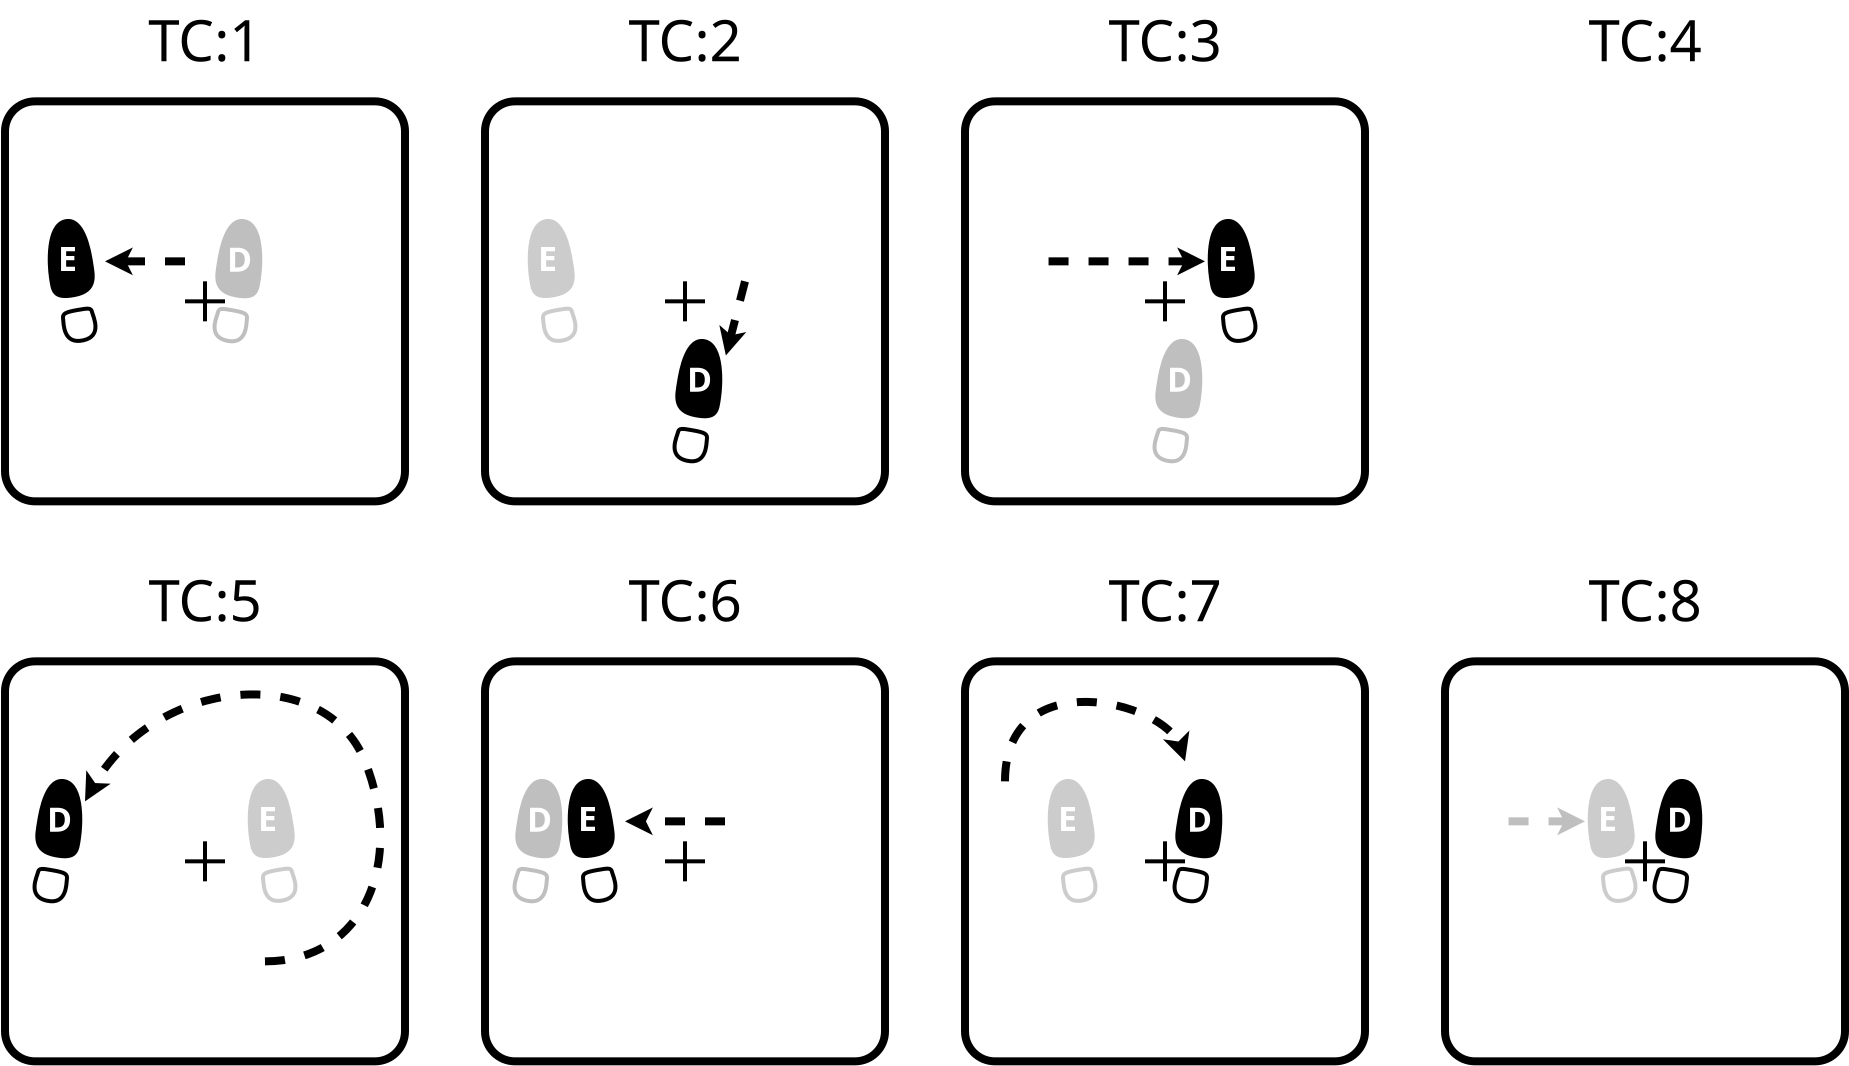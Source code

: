 <?xml version="1.0" encoding="UTF-8"?>
<dia:diagram xmlns:dia="http://www.lysator.liu.se/~alla/dia/">
  <dia:layer name="Segundo plano" visible="true" connectable="true" active="true">
    <dia:group>
      <dia:attribute name="meta">
        <dia:composite type="dict"/>
      </dia:attribute>
      <dia:attribute name="matrix"/>
      <dia:object type="Standard - Box" version="0" id="O0">
        <dia:attribute name="obj_pos">
          <dia:point val="113,26"/>
        </dia:attribute>
        <dia:attribute name="obj_bb">
          <dia:rectangle val="112.8,25.8;133.2,46.2"/>
        </dia:attribute>
        <dia:attribute name="elem_corner">
          <dia:point val="113,26"/>
        </dia:attribute>
        <dia:attribute name="elem_width">
          <dia:real val="20"/>
        </dia:attribute>
        <dia:attribute name="elem_height">
          <dia:real val="20"/>
        </dia:attribute>
        <dia:attribute name="border_width">
          <dia:real val="0.4"/>
        </dia:attribute>
        <dia:attribute name="inner_color">
          <dia:color val="#000000ff"/>
        </dia:attribute>
        <dia:attribute name="show_background">
          <dia:boolean val="false"/>
        </dia:attribute>
        <dia:attribute name="line_join">
          <dia:enum val="1"/>
        </dia:attribute>
        <dia:attribute name="corner_radius">
          <dia:real val="1.5"/>
        </dia:attribute>
      </dia:object>
      <dia:group>
        <dia:attribute name="meta">
          <dia:composite type="dict"/>
        </dia:attribute>
        <dia:attribute name="matrix"/>
        <dia:object type="Standard - Line" version="0" id="O1">
          <dia:attribute name="obj_pos">
            <dia:point val="123,35"/>
          </dia:attribute>
          <dia:attribute name="obj_bb">
            <dia:rectangle val="122.9,34.9;123.1,37.1"/>
          </dia:attribute>
          <dia:attribute name="conn_endpoints">
            <dia:point val="123,35"/>
            <dia:point val="123,37"/>
          </dia:attribute>
          <dia:attribute name="numcp">
            <dia:int val="1"/>
          </dia:attribute>
          <dia:attribute name="line_width">
            <dia:real val="0.2"/>
          </dia:attribute>
        </dia:object>
        <dia:object type="Standard - Line" version="0" id="O2">
          <dia:attribute name="obj_pos">
            <dia:point val="124,36"/>
          </dia:attribute>
          <dia:attribute name="obj_bb">
            <dia:rectangle val="121.9,35.9;124.1,36.1"/>
          </dia:attribute>
          <dia:attribute name="conn_endpoints">
            <dia:point val="124,36"/>
            <dia:point val="122,36"/>
          </dia:attribute>
          <dia:attribute name="numcp">
            <dia:int val="1"/>
          </dia:attribute>
          <dia:attribute name="line_width">
            <dia:real val="0.2"/>
          </dia:attribute>
        </dia:object>
      </dia:group>
    </dia:group>
    <dia:group>
      <dia:attribute name="meta">
        <dia:composite type="dict"/>
      </dia:attribute>
      <dia:attribute name="matrix"/>
      <dia:object type="Standard - Box" version="0" id="O3">
        <dia:attribute name="obj_pos">
          <dia:point val="89,26"/>
        </dia:attribute>
        <dia:attribute name="obj_bb">
          <dia:rectangle val="88.8,25.8;109.2,46.2"/>
        </dia:attribute>
        <dia:attribute name="elem_corner">
          <dia:point val="89,26"/>
        </dia:attribute>
        <dia:attribute name="elem_width">
          <dia:real val="20"/>
        </dia:attribute>
        <dia:attribute name="elem_height">
          <dia:real val="20"/>
        </dia:attribute>
        <dia:attribute name="border_width">
          <dia:real val="0.4"/>
        </dia:attribute>
        <dia:attribute name="inner_color">
          <dia:color val="#000000ff"/>
        </dia:attribute>
        <dia:attribute name="show_background">
          <dia:boolean val="false"/>
        </dia:attribute>
        <dia:attribute name="line_join">
          <dia:enum val="1"/>
        </dia:attribute>
        <dia:attribute name="corner_radius">
          <dia:real val="1.5"/>
        </dia:attribute>
      </dia:object>
      <dia:group>
        <dia:attribute name="meta">
          <dia:composite type="dict"/>
        </dia:attribute>
        <dia:attribute name="matrix"/>
        <dia:object type="Standard - Line" version="0" id="O4">
          <dia:attribute name="obj_pos">
            <dia:point val="99,35"/>
          </dia:attribute>
          <dia:attribute name="obj_bb">
            <dia:rectangle val="98.9,34.9;99.1,37.1"/>
          </dia:attribute>
          <dia:attribute name="conn_endpoints">
            <dia:point val="99,35"/>
            <dia:point val="99,37"/>
          </dia:attribute>
          <dia:attribute name="numcp">
            <dia:int val="1"/>
          </dia:attribute>
          <dia:attribute name="line_width">
            <dia:real val="0.2"/>
          </dia:attribute>
        </dia:object>
        <dia:object type="Standard - Line" version="0" id="O5">
          <dia:attribute name="obj_pos">
            <dia:point val="100,36"/>
          </dia:attribute>
          <dia:attribute name="obj_bb">
            <dia:rectangle val="97.9,35.9;100.1,36.1"/>
          </dia:attribute>
          <dia:attribute name="conn_endpoints">
            <dia:point val="100,36"/>
            <dia:point val="98,36"/>
          </dia:attribute>
          <dia:attribute name="numcp">
            <dia:int val="1"/>
          </dia:attribute>
          <dia:attribute name="line_width">
            <dia:real val="0.2"/>
          </dia:attribute>
        </dia:object>
      </dia:group>
    </dia:group>
    <dia:group>
      <dia:attribute name="meta">
        <dia:composite type="dict"/>
      </dia:attribute>
      <dia:attribute name="matrix"/>
      <dia:object type="Standard - Box" version="0" id="O6">
        <dia:attribute name="obj_pos">
          <dia:point val="65,26"/>
        </dia:attribute>
        <dia:attribute name="obj_bb">
          <dia:rectangle val="64.8,25.8;85.2,46.2"/>
        </dia:attribute>
        <dia:attribute name="elem_corner">
          <dia:point val="65,26"/>
        </dia:attribute>
        <dia:attribute name="elem_width">
          <dia:real val="20"/>
        </dia:attribute>
        <dia:attribute name="elem_height">
          <dia:real val="20"/>
        </dia:attribute>
        <dia:attribute name="border_width">
          <dia:real val="0.4"/>
        </dia:attribute>
        <dia:attribute name="inner_color">
          <dia:color val="#000000ff"/>
        </dia:attribute>
        <dia:attribute name="show_background">
          <dia:boolean val="false"/>
        </dia:attribute>
        <dia:attribute name="line_join">
          <dia:enum val="1"/>
        </dia:attribute>
        <dia:attribute name="corner_radius">
          <dia:real val="1.5"/>
        </dia:attribute>
      </dia:object>
      <dia:group>
        <dia:attribute name="meta">
          <dia:composite type="dict"/>
        </dia:attribute>
        <dia:attribute name="matrix"/>
        <dia:object type="Standard - Line" version="0" id="O7">
          <dia:attribute name="obj_pos">
            <dia:point val="75,35"/>
          </dia:attribute>
          <dia:attribute name="obj_bb">
            <dia:rectangle val="74.9,34.9;75.1,37.1"/>
          </dia:attribute>
          <dia:attribute name="conn_endpoints">
            <dia:point val="75,35"/>
            <dia:point val="75,37"/>
          </dia:attribute>
          <dia:attribute name="numcp">
            <dia:int val="1"/>
          </dia:attribute>
          <dia:attribute name="line_width">
            <dia:real val="0.2"/>
          </dia:attribute>
        </dia:object>
        <dia:object type="Standard - Line" version="0" id="O8">
          <dia:attribute name="obj_pos">
            <dia:point val="76,36"/>
          </dia:attribute>
          <dia:attribute name="obj_bb">
            <dia:rectangle val="73.9,35.9;76.1,36.1"/>
          </dia:attribute>
          <dia:attribute name="conn_endpoints">
            <dia:point val="76,36"/>
            <dia:point val="74,36"/>
          </dia:attribute>
          <dia:attribute name="numcp">
            <dia:int val="1"/>
          </dia:attribute>
          <dia:attribute name="line_width">
            <dia:real val="0.2"/>
          </dia:attribute>
        </dia:object>
      </dia:group>
    </dia:group>
    <dia:group>
      <dia:attribute name="meta">
        <dia:composite type="dict"/>
      </dia:attribute>
      <dia:attribute name="matrix"/>
      <dia:object type="Standard - Box" version="0" id="O9">
        <dia:attribute name="obj_pos">
          <dia:point val="41,26"/>
        </dia:attribute>
        <dia:attribute name="obj_bb">
          <dia:rectangle val="40.8,25.8;61.2,46.2"/>
        </dia:attribute>
        <dia:attribute name="elem_corner">
          <dia:point val="41,26"/>
        </dia:attribute>
        <dia:attribute name="elem_width">
          <dia:real val="20"/>
        </dia:attribute>
        <dia:attribute name="elem_height">
          <dia:real val="20"/>
        </dia:attribute>
        <dia:attribute name="border_width">
          <dia:real val="0.4"/>
        </dia:attribute>
        <dia:attribute name="inner_color">
          <dia:color val="#000000ff"/>
        </dia:attribute>
        <dia:attribute name="show_background">
          <dia:boolean val="false"/>
        </dia:attribute>
        <dia:attribute name="line_join">
          <dia:enum val="1"/>
        </dia:attribute>
        <dia:attribute name="corner_radius">
          <dia:real val="1.5"/>
        </dia:attribute>
      </dia:object>
      <dia:group>
        <dia:attribute name="meta">
          <dia:composite type="dict"/>
        </dia:attribute>
        <dia:attribute name="matrix"/>
        <dia:object type="Standard - Line" version="0" id="O10">
          <dia:attribute name="obj_pos">
            <dia:point val="51,35"/>
          </dia:attribute>
          <dia:attribute name="obj_bb">
            <dia:rectangle val="50.9,34.9;51.1,37.1"/>
          </dia:attribute>
          <dia:attribute name="conn_endpoints">
            <dia:point val="51,35"/>
            <dia:point val="51,37"/>
          </dia:attribute>
          <dia:attribute name="numcp">
            <dia:int val="1"/>
          </dia:attribute>
          <dia:attribute name="line_width">
            <dia:real val="0.2"/>
          </dia:attribute>
        </dia:object>
        <dia:object type="Standard - Line" version="0" id="O11">
          <dia:attribute name="obj_pos">
            <dia:point val="52,36"/>
          </dia:attribute>
          <dia:attribute name="obj_bb">
            <dia:rectangle val="49.9,35.9;52.1,36.1"/>
          </dia:attribute>
          <dia:attribute name="conn_endpoints">
            <dia:point val="52,36"/>
            <dia:point val="50,36"/>
          </dia:attribute>
          <dia:attribute name="numcp">
            <dia:int val="1"/>
          </dia:attribute>
          <dia:attribute name="line_width">
            <dia:real val="0.2"/>
          </dia:attribute>
        </dia:object>
      </dia:group>
    </dia:group>
    <dia:group>
      <dia:attribute name="meta">
        <dia:composite type="dict"/>
      </dia:attribute>
      <dia:attribute name="matrix"/>
      <dia:object type="Standard - Box" version="0" id="O12">
        <dia:attribute name="obj_pos">
          <dia:point val="89,-2"/>
        </dia:attribute>
        <dia:attribute name="obj_bb">
          <dia:rectangle val="88.8,-2.2;109.2,18.2"/>
        </dia:attribute>
        <dia:attribute name="elem_corner">
          <dia:point val="89,-2"/>
        </dia:attribute>
        <dia:attribute name="elem_width">
          <dia:real val="20"/>
        </dia:attribute>
        <dia:attribute name="elem_height">
          <dia:real val="20"/>
        </dia:attribute>
        <dia:attribute name="border_width">
          <dia:real val="0.4"/>
        </dia:attribute>
        <dia:attribute name="inner_color">
          <dia:color val="#000000ff"/>
        </dia:attribute>
        <dia:attribute name="show_background">
          <dia:boolean val="false"/>
        </dia:attribute>
        <dia:attribute name="line_join">
          <dia:enum val="1"/>
        </dia:attribute>
        <dia:attribute name="corner_radius">
          <dia:real val="1.5"/>
        </dia:attribute>
      </dia:object>
      <dia:group>
        <dia:attribute name="meta">
          <dia:composite type="dict"/>
        </dia:attribute>
        <dia:attribute name="matrix"/>
        <dia:object type="Standard - Line" version="0" id="O13">
          <dia:attribute name="obj_pos">
            <dia:point val="99,7"/>
          </dia:attribute>
          <dia:attribute name="obj_bb">
            <dia:rectangle val="98.9,6.9;99.1,9.1"/>
          </dia:attribute>
          <dia:attribute name="conn_endpoints">
            <dia:point val="99,7"/>
            <dia:point val="99,9"/>
          </dia:attribute>
          <dia:attribute name="numcp">
            <dia:int val="1"/>
          </dia:attribute>
          <dia:attribute name="line_width">
            <dia:real val="0.2"/>
          </dia:attribute>
        </dia:object>
        <dia:object type="Standard - Line" version="0" id="O14">
          <dia:attribute name="obj_pos">
            <dia:point val="100,8"/>
          </dia:attribute>
          <dia:attribute name="obj_bb">
            <dia:rectangle val="97.9,7.9;100.1,8.1"/>
          </dia:attribute>
          <dia:attribute name="conn_endpoints">
            <dia:point val="100,8"/>
            <dia:point val="98,8"/>
          </dia:attribute>
          <dia:attribute name="numcp">
            <dia:int val="1"/>
          </dia:attribute>
          <dia:attribute name="line_width">
            <dia:real val="0.2"/>
          </dia:attribute>
        </dia:object>
      </dia:group>
    </dia:group>
    <dia:group>
      <dia:attribute name="meta">
        <dia:composite type="dict"/>
      </dia:attribute>
      <dia:attribute name="matrix"/>
      <dia:object type="Standard - Box" version="0" id="O15">
        <dia:attribute name="obj_pos">
          <dia:point val="65,-2"/>
        </dia:attribute>
        <dia:attribute name="obj_bb">
          <dia:rectangle val="64.8,-2.2;85.2,18.2"/>
        </dia:attribute>
        <dia:attribute name="elem_corner">
          <dia:point val="65,-2"/>
        </dia:attribute>
        <dia:attribute name="elem_width">
          <dia:real val="20"/>
        </dia:attribute>
        <dia:attribute name="elem_height">
          <dia:real val="20"/>
        </dia:attribute>
        <dia:attribute name="border_width">
          <dia:real val="0.4"/>
        </dia:attribute>
        <dia:attribute name="inner_color">
          <dia:color val="#000000ff"/>
        </dia:attribute>
        <dia:attribute name="show_background">
          <dia:boolean val="false"/>
        </dia:attribute>
        <dia:attribute name="line_join">
          <dia:enum val="1"/>
        </dia:attribute>
        <dia:attribute name="corner_radius">
          <dia:real val="1.5"/>
        </dia:attribute>
      </dia:object>
      <dia:group>
        <dia:attribute name="meta">
          <dia:composite type="dict"/>
        </dia:attribute>
        <dia:attribute name="matrix"/>
        <dia:object type="Standard - Line" version="0" id="O16">
          <dia:attribute name="obj_pos">
            <dia:point val="75,7"/>
          </dia:attribute>
          <dia:attribute name="obj_bb">
            <dia:rectangle val="74.9,6.9;75.1,9.1"/>
          </dia:attribute>
          <dia:attribute name="conn_endpoints">
            <dia:point val="75,7"/>
            <dia:point val="75,9"/>
          </dia:attribute>
          <dia:attribute name="numcp">
            <dia:int val="1"/>
          </dia:attribute>
          <dia:attribute name="line_width">
            <dia:real val="0.2"/>
          </dia:attribute>
        </dia:object>
        <dia:object type="Standard - Line" version="0" id="O17">
          <dia:attribute name="obj_pos">
            <dia:point val="76,8"/>
          </dia:attribute>
          <dia:attribute name="obj_bb">
            <dia:rectangle val="73.9,7.9;76.1,8.1"/>
          </dia:attribute>
          <dia:attribute name="conn_endpoints">
            <dia:point val="76,8"/>
            <dia:point val="74,8"/>
          </dia:attribute>
          <dia:attribute name="numcp">
            <dia:int val="1"/>
          </dia:attribute>
          <dia:attribute name="line_width">
            <dia:real val="0.2"/>
          </dia:attribute>
        </dia:object>
      </dia:group>
    </dia:group>
    <dia:object type="Standard - Text" version="1" id="O18">
      <dia:attribute name="obj_pos">
        <dia:point val="51,-4"/>
      </dia:attribute>
      <dia:attribute name="obj_bb">
        <dia:rectangle val="47.862,-6.62;54.138,-3.333"/>
      </dia:attribute>
      <dia:attribute name="text">
        <dia:composite type="text">
          <dia:attribute name="string">
            <dia:string>#TC:1#</dia:string>
          </dia:attribute>
          <dia:attribute name="font">
            <dia:font family="sans" style="0" name="Helvetica"/>
          </dia:attribute>
          <dia:attribute name="height">
            <dia:real val="3.528"/>
          </dia:attribute>
          <dia:attribute name="pos">
            <dia:point val="51,-4"/>
          </dia:attribute>
          <dia:attribute name="color">
            <dia:color val="#000000ff"/>
          </dia:attribute>
          <dia:attribute name="alignment">
            <dia:enum val="1"/>
          </dia:attribute>
        </dia:composite>
      </dia:attribute>
      <dia:attribute name="valign">
        <dia:enum val="3"/>
      </dia:attribute>
    </dia:object>
    <dia:object type="Standard - Text" version="1" id="O19">
      <dia:attribute name="obj_pos">
        <dia:point val="75,-4"/>
      </dia:attribute>
      <dia:attribute name="obj_bb">
        <dia:rectangle val="71.862,-6.62;78.138,-3.333"/>
      </dia:attribute>
      <dia:attribute name="text">
        <dia:composite type="text">
          <dia:attribute name="string">
            <dia:string>#TC:2#</dia:string>
          </dia:attribute>
          <dia:attribute name="font">
            <dia:font family="sans" style="0" name="Helvetica"/>
          </dia:attribute>
          <dia:attribute name="height">
            <dia:real val="3.528"/>
          </dia:attribute>
          <dia:attribute name="pos">
            <dia:point val="75,-4"/>
          </dia:attribute>
          <dia:attribute name="color">
            <dia:color val="#000000ff"/>
          </dia:attribute>
          <dia:attribute name="alignment">
            <dia:enum val="1"/>
          </dia:attribute>
        </dia:composite>
      </dia:attribute>
      <dia:attribute name="valign">
        <dia:enum val="3"/>
      </dia:attribute>
    </dia:object>
    <dia:object type="Standard - Text" version="1" id="O20">
      <dia:attribute name="obj_pos">
        <dia:point val="99,-4"/>
      </dia:attribute>
      <dia:attribute name="obj_bb">
        <dia:rectangle val="95.862,-6.62;102.138,-3.333"/>
      </dia:attribute>
      <dia:attribute name="text">
        <dia:composite type="text">
          <dia:attribute name="string">
            <dia:string>#TC:3#</dia:string>
          </dia:attribute>
          <dia:attribute name="font">
            <dia:font family="sans" style="0" name="Helvetica"/>
          </dia:attribute>
          <dia:attribute name="height">
            <dia:real val="3.528"/>
          </dia:attribute>
          <dia:attribute name="pos">
            <dia:point val="99,-4"/>
          </dia:attribute>
          <dia:attribute name="color">
            <dia:color val="#000000ff"/>
          </dia:attribute>
          <dia:attribute name="alignment">
            <dia:enum val="1"/>
          </dia:attribute>
        </dia:composite>
      </dia:attribute>
      <dia:attribute name="valign">
        <dia:enum val="3"/>
      </dia:attribute>
    </dia:object>
    <dia:object type="Standard - Text" version="1" id="O21">
      <dia:attribute name="obj_pos">
        <dia:point val="123,-4"/>
      </dia:attribute>
      <dia:attribute name="obj_bb">
        <dia:rectangle val="119.862,-6.62;126.138,-3.333"/>
      </dia:attribute>
      <dia:attribute name="text">
        <dia:composite type="text">
          <dia:attribute name="string">
            <dia:string>#TC:4#</dia:string>
          </dia:attribute>
          <dia:attribute name="font">
            <dia:font family="sans" style="0" name="Helvetica"/>
          </dia:attribute>
          <dia:attribute name="height">
            <dia:real val="3.528"/>
          </dia:attribute>
          <dia:attribute name="pos">
            <dia:point val="123,-4"/>
          </dia:attribute>
          <dia:attribute name="color">
            <dia:color val="#000000ff"/>
          </dia:attribute>
          <dia:attribute name="alignment">
            <dia:enum val="1"/>
          </dia:attribute>
        </dia:composite>
      </dia:attribute>
      <dia:attribute name="valign">
        <dia:enum val="3"/>
      </dia:attribute>
    </dia:object>
    <dia:object type="Standard - Text" version="1" id="O22">
      <dia:attribute name="obj_pos">
        <dia:point val="51,24"/>
      </dia:attribute>
      <dia:attribute name="obj_bb">
        <dia:rectangle val="47.862,21.38;54.138,24.668"/>
      </dia:attribute>
      <dia:attribute name="text">
        <dia:composite type="text">
          <dia:attribute name="string">
            <dia:string>#TC:5#</dia:string>
          </dia:attribute>
          <dia:attribute name="font">
            <dia:font family="sans" style="0" name="Helvetica"/>
          </dia:attribute>
          <dia:attribute name="height">
            <dia:real val="3.528"/>
          </dia:attribute>
          <dia:attribute name="pos">
            <dia:point val="51,24"/>
          </dia:attribute>
          <dia:attribute name="color">
            <dia:color val="#000000ff"/>
          </dia:attribute>
          <dia:attribute name="alignment">
            <dia:enum val="1"/>
          </dia:attribute>
        </dia:composite>
      </dia:attribute>
      <dia:attribute name="valign">
        <dia:enum val="3"/>
      </dia:attribute>
    </dia:object>
    <dia:object type="Standard - Text" version="1" id="O23">
      <dia:attribute name="obj_pos">
        <dia:point val="75,24"/>
      </dia:attribute>
      <dia:attribute name="obj_bb">
        <dia:rectangle val="71.862,21.38;78.138,24.668"/>
      </dia:attribute>
      <dia:attribute name="text">
        <dia:composite type="text">
          <dia:attribute name="string">
            <dia:string>#TC:6#</dia:string>
          </dia:attribute>
          <dia:attribute name="font">
            <dia:font family="sans" style="0" name="Helvetica"/>
          </dia:attribute>
          <dia:attribute name="height">
            <dia:real val="3.528"/>
          </dia:attribute>
          <dia:attribute name="pos">
            <dia:point val="75,24"/>
          </dia:attribute>
          <dia:attribute name="color">
            <dia:color val="#000000ff"/>
          </dia:attribute>
          <dia:attribute name="alignment">
            <dia:enum val="1"/>
          </dia:attribute>
        </dia:composite>
      </dia:attribute>
      <dia:attribute name="valign">
        <dia:enum val="3"/>
      </dia:attribute>
    </dia:object>
    <dia:object type="Standard - Text" version="1" id="O24">
      <dia:attribute name="obj_pos">
        <dia:point val="99,24"/>
      </dia:attribute>
      <dia:attribute name="obj_bb">
        <dia:rectangle val="95.862,21.38;102.138,24.668"/>
      </dia:attribute>
      <dia:attribute name="text">
        <dia:composite type="text">
          <dia:attribute name="string">
            <dia:string>#TC:7#</dia:string>
          </dia:attribute>
          <dia:attribute name="font">
            <dia:font family="sans" style="0" name="Helvetica"/>
          </dia:attribute>
          <dia:attribute name="height">
            <dia:real val="3.528"/>
          </dia:attribute>
          <dia:attribute name="pos">
            <dia:point val="99,24"/>
          </dia:attribute>
          <dia:attribute name="color">
            <dia:color val="#000000ff"/>
          </dia:attribute>
          <dia:attribute name="alignment">
            <dia:enum val="1"/>
          </dia:attribute>
        </dia:composite>
      </dia:attribute>
      <dia:attribute name="valign">
        <dia:enum val="3"/>
      </dia:attribute>
    </dia:object>
    <dia:object type="Standard - Text" version="1" id="O25">
      <dia:attribute name="obj_pos">
        <dia:point val="123,24"/>
      </dia:attribute>
      <dia:attribute name="obj_bb">
        <dia:rectangle val="119.862,21.38;126.138,24.668"/>
      </dia:attribute>
      <dia:attribute name="text">
        <dia:composite type="text">
          <dia:attribute name="string">
            <dia:string>#TC:8#</dia:string>
          </dia:attribute>
          <dia:attribute name="font">
            <dia:font family="sans" style="0" name="Helvetica"/>
          </dia:attribute>
          <dia:attribute name="height">
            <dia:real val="3.528"/>
          </dia:attribute>
          <dia:attribute name="pos">
            <dia:point val="123,24"/>
          </dia:attribute>
          <dia:attribute name="color">
            <dia:color val="#000000ff"/>
          </dia:attribute>
          <dia:attribute name="alignment">
            <dia:enum val="1"/>
          </dia:attribute>
        </dia:composite>
      </dia:attribute>
      <dia:attribute name="valign">
        <dia:enum val="3"/>
      </dia:attribute>
    </dia:object>
    <dia:object type="Standard - BezierLine" version="0" id="O26">
      <dia:attribute name="obj_pos">
        <dia:point val="54,41"/>
      </dia:attribute>
      <dia:attribute name="obj_bb">
        <dia:rectangle val="44.938,27.454;59.966,41.2"/>
      </dia:attribute>
      <dia:attribute name="bez_points">
        <dia:point val="54,41"/>
        <dia:point val="59,41"/>
        <dia:point val="61,36"/>
        <dia:point val="59,31"/>
        <dia:point val="57,26"/>
        <dia:point val="48.454,26.749"/>
        <dia:point val="45,33"/>
      </dia:attribute>
      <dia:attribute name="corner_types">
        <dia:enum val="0"/>
        <dia:enum val="0"/>
        <dia:enum val="0"/>
      </dia:attribute>
      <dia:attribute name="line_width">
        <dia:real val="0.4"/>
      </dia:attribute>
      <dia:attribute name="line_style">
        <dia:enum val="1"/>
      </dia:attribute>
      <dia:attribute name="end_arrow">
        <dia:enum val="22"/>
      </dia:attribute>
      <dia:attribute name="end_arrow_length">
        <dia:real val="0.5"/>
      </dia:attribute>
      <dia:attribute name="end_arrow_width">
        <dia:real val="0.5"/>
      </dia:attribute>
    </dia:object>
    <dia:object type="Standard - Line" version="0" id="O27">
      <dia:attribute name="obj_pos">
        <dia:point val="77,34"/>
      </dia:attribute>
      <dia:attribute name="obj_bb">
        <dia:rectangle val="71.8,33.303;77.2,34.697"/>
      </dia:attribute>
      <dia:attribute name="conn_endpoints">
        <dia:point val="77,34"/>
        <dia:point val="72,34"/>
      </dia:attribute>
      <dia:attribute name="numcp">
        <dia:int val="1"/>
      </dia:attribute>
      <dia:attribute name="line_width">
        <dia:real val="0.4"/>
      </dia:attribute>
      <dia:attribute name="line_style">
        <dia:enum val="1"/>
      </dia:attribute>
      <dia:attribute name="end_arrow">
        <dia:enum val="22"/>
      </dia:attribute>
      <dia:attribute name="end_arrow_length">
        <dia:real val="0.5"/>
      </dia:attribute>
      <dia:attribute name="end_arrow_width">
        <dia:real val="0.5"/>
      </dia:attribute>
    </dia:object>
    <dia:object type="Standard - BezierLine" version="0" id="O28">
      <dia:attribute name="obj_pos">
        <dia:point val="91,32"/>
      </dia:attribute>
      <dia:attribute name="obj_bb">
        <dia:rectangle val="90.8,27.827;100.22,32.2"/>
      </dia:attribute>
      <dia:attribute name="bez_points">
        <dia:point val="91,32"/>
        <dia:point val="91,26"/>
        <dia:point val="99,28"/>
        <dia:point val="100,31"/>
      </dia:attribute>
      <dia:attribute name="corner_types">
        <dia:enum val="0"/>
        <dia:enum val="0"/>
      </dia:attribute>
      <dia:attribute name="line_width">
        <dia:real val="0.4"/>
      </dia:attribute>
      <dia:attribute name="line_style">
        <dia:enum val="1"/>
      </dia:attribute>
      <dia:attribute name="end_arrow">
        <dia:enum val="22"/>
      </dia:attribute>
      <dia:attribute name="end_arrow_length">
        <dia:real val="0.5"/>
      </dia:attribute>
      <dia:attribute name="end_arrow_width">
        <dia:real val="0.5"/>
      </dia:attribute>
    </dia:object>
    <dia:object type="Standard - Line" version="0" id="O29">
      <dia:attribute name="obj_pos">
        <dia:point val="120,34"/>
      </dia:attribute>
      <dia:attribute name="obj_bb">
        <dia:rectangle val="115.8,33.303;120.2,34.697"/>
      </dia:attribute>
      <dia:attribute name="conn_endpoints">
        <dia:point val="120,34"/>
        <dia:point val="116,34"/>
      </dia:attribute>
      <dia:attribute name="numcp">
        <dia:int val="1"/>
      </dia:attribute>
      <dia:attribute name="line_color">
        <dia:color val="#bfbfbfff"/>
      </dia:attribute>
      <dia:attribute name="line_width">
        <dia:real val="0.4"/>
      </dia:attribute>
      <dia:attribute name="line_style">
        <dia:enum val="1"/>
      </dia:attribute>
      <dia:attribute name="start_arrow">
        <dia:enum val="22"/>
      </dia:attribute>
      <dia:attribute name="start_arrow_length">
        <dia:real val="0.5"/>
      </dia:attribute>
      <dia:attribute name="start_arrow_width">
        <dia:real val="0.5"/>
      </dia:attribute>
    </dia:object>
    <dia:object type="Standard - Line" version="0" id="O30">
      <dia:attribute name="obj_pos">
        <dia:point val="50,6"/>
      </dia:attribute>
      <dia:attribute name="obj_bb">
        <dia:rectangle val="45.8,5.303;50.2,6.697"/>
      </dia:attribute>
      <dia:attribute name="conn_endpoints">
        <dia:point val="50,6"/>
        <dia:point val="46,6"/>
      </dia:attribute>
      <dia:attribute name="numcp">
        <dia:int val="1"/>
      </dia:attribute>
      <dia:attribute name="line_width">
        <dia:real val="0.4"/>
      </dia:attribute>
      <dia:attribute name="line_style">
        <dia:enum val="1"/>
      </dia:attribute>
      <dia:attribute name="end_arrow">
        <dia:enum val="22"/>
      </dia:attribute>
      <dia:attribute name="end_arrow_length">
        <dia:real val="0.5"/>
      </dia:attribute>
      <dia:attribute name="end_arrow_width">
        <dia:real val="0.5"/>
      </dia:attribute>
    </dia:object>
    <dia:object type="Standard - Line" version="0" id="O31">
      <dia:attribute name="obj_pos">
        <dia:point val="78,7"/>
      </dia:attribute>
      <dia:attribute name="obj_bb">
        <dia:rectangle val="76.717,6.756;78.244,10.95"/>
      </dia:attribute>
      <dia:attribute name="conn_endpoints">
        <dia:point val="78,7"/>
        <dia:point val="77.043,10.707"/>
      </dia:attribute>
      <dia:attribute name="numcp">
        <dia:int val="1"/>
      </dia:attribute>
      <dia:attribute name="line_width">
        <dia:real val="0.4"/>
      </dia:attribute>
      <dia:attribute name="line_style">
        <dia:enum val="1"/>
      </dia:attribute>
      <dia:attribute name="end_arrow">
        <dia:enum val="22"/>
      </dia:attribute>
      <dia:attribute name="end_arrow_length">
        <dia:real val="0.5"/>
      </dia:attribute>
      <dia:attribute name="end_arrow_width">
        <dia:real val="0.5"/>
      </dia:attribute>
    </dia:object>
    <dia:object type="Standard - Line" version="0" id="O32">
      <dia:attribute name="obj_pos">
        <dia:point val="101,6"/>
      </dia:attribute>
      <dia:attribute name="obj_bb">
        <dia:rectangle val="92.8,5.303;101.2,6.697"/>
      </dia:attribute>
      <dia:attribute name="conn_endpoints">
        <dia:point val="101,6"/>
        <dia:point val="93,6"/>
      </dia:attribute>
      <dia:attribute name="numcp">
        <dia:int val="1"/>
      </dia:attribute>
      <dia:attribute name="line_width">
        <dia:real val="0.4"/>
      </dia:attribute>
      <dia:attribute name="line_style">
        <dia:enum val="1"/>
      </dia:attribute>
      <dia:attribute name="start_arrow">
        <dia:enum val="22"/>
      </dia:attribute>
      <dia:attribute name="start_arrow_length">
        <dia:real val="0.5"/>
      </dia:attribute>
      <dia:attribute name="start_arrow_width">
        <dia:real val="0.5"/>
      </dia:attribute>
    </dia:object>
    <dia:group>
      <dia:attribute name="meta">
        <dia:composite type="dict"/>
      </dia:attribute>
      <dia:attribute name="matrix"/>
      <dia:object type="Standard - Beziergon" version="0" id="O33">
        <dia:attribute name="obj_pos">
          <dia:point val="44,32"/>
        </dia:attribute>
        <dia:attribute name="obj_bb">
          <dia:rectangle val="42.516,31.88;44.863,35.846"/>
        </dia:attribute>
        <dia:attribute name="bez_points">
          <dia:point val="44,32"/>
          <dia:point val="43.1,31.783"/>
          <dia:point val="42.796,33.411"/>
          <dia:point val="42.696,34.062"/>
          <dia:point val="42.596,34.713"/>
          <dia:point val="42.4,35.473"/>
          <dia:point val="43.5,35.69"/>
          <dia:point val="44.6,35.907"/>
          <dia:point val="44.6,35.473"/>
          <dia:point val="44.7,34.822"/>
          <dia:point val="44.8,34.171"/>
          <dia:point val="44.9,32.217"/>
        </dia:attribute>
        <dia:attribute name="corner_types">
          <dia:enum val="2"/>
          <dia:enum val="2"/>
          <dia:enum val="2"/>
          <dia:enum val="2"/>
          <dia:enum val="2"/>
        </dia:attribute>
        <dia:attribute name="line_width">
          <dia:real val="0.2"/>
        </dia:attribute>
        <dia:attribute name="inner_color">
          <dia:color val="#000000ff"/>
        </dia:attribute>
        <dia:attribute name="show_background">
          <dia:boolean val="true"/>
        </dia:attribute>
      </dia:object>
      <dia:object type="Standard - Beziergon" version="0" id="O34">
        <dia:attribute name="obj_pos">
          <dia:point val="43.396,36.45"/>
        </dia:attribute>
        <dia:attribute name="obj_bb">
          <dia:rectangle val="42.377,36.278;44.201,38.098"/>
        </dia:attribute>
        <dia:attribute name="bez_points">
          <dia:point val="43.396,36.45"/>
          <dia:point val="42.796,36.341"/>
          <dia:point val="42.696,36.341"/>
          <dia:point val="42.646,36.558"/>
          <dia:point val="42.596,36.775"/>
          <dia:point val="42.096,37.752"/>
          <dia:point val="43.096,37.969"/>
          <dia:point val="44.096,38.186"/>
          <dia:point val="44.063,37.137"/>
          <dia:point val="44.096,36.884"/>
          <dia:point val="44.13,36.631"/>
          <dia:point val="43.996,36.558"/>
        </dia:attribute>
        <dia:attribute name="corner_types">
          <dia:enum val="2"/>
          <dia:enum val="2"/>
          <dia:enum val="2"/>
          <dia:enum val="2"/>
          <dia:enum val="2"/>
        </dia:attribute>
        <dia:attribute name="line_width">
          <dia:real val="0.2"/>
        </dia:attribute>
        <dia:attribute name="inner_color">
          <dia:color val="#000000ff"/>
        </dia:attribute>
        <dia:attribute name="show_background">
          <dia:boolean val="false"/>
        </dia:attribute>
      </dia:object>
      <dia:object type="Standard - Text" version="1" id="O35">
        <dia:attribute name="obj_pos">
          <dia:point val="43.102,34.514"/>
        </dia:attribute>
        <dia:attribute name="obj_bb">
          <dia:rectangle val="43.102,32.942;44.507,34.914"/>
        </dia:attribute>
        <dia:attribute name="text">
          <dia:composite type="text">
            <dia:attribute name="string">
              <dia:string>#D#</dia:string>
            </dia:attribute>
            <dia:attribute name="font">
              <dia:font family="sans" style="80" name="Helvetica-Bold"/>
            </dia:attribute>
            <dia:attribute name="height">
              <dia:real val="2.117"/>
            </dia:attribute>
            <dia:attribute name="pos">
              <dia:point val="43.102,34.514"/>
            </dia:attribute>
            <dia:attribute name="color">
              <dia:color val="#ffffffff"/>
            </dia:attribute>
            <dia:attribute name="alignment">
              <dia:enum val="0"/>
            </dia:attribute>
          </dia:composite>
        </dia:attribute>
        <dia:attribute name="valign">
          <dia:enum val="3"/>
        </dia:attribute>
      </dia:object>
    </dia:group>
    <dia:group>
      <dia:attribute name="meta">
        <dia:composite type="dict"/>
      </dia:attribute>
      <dia:attribute name="matrix"/>
      <dia:object type="Standard - Beziergon" version="0" id="O36">
        <dia:attribute name="obj_pos">
          <dia:point val="54,32"/>
        </dia:attribute>
        <dia:attribute name="obj_bb">
          <dia:rectangle val="53.137,31.88;55.484,35.835"/>
        </dia:attribute>
        <dia:attribute name="bez_points">
          <dia:point val="54,32"/>
          <dia:point val="54.9,31.784"/>
          <dia:point val="55.204,33.407"/>
          <dia:point val="55.304,34.056"/>
          <dia:point val="55.404,34.705"/>
          <dia:point val="55.6,35.462"/>
          <dia:point val="54.5,35.679"/>
          <dia:point val="53.4,35.895"/>
          <dia:point val="53.4,35.462"/>
          <dia:point val="53.3,34.813"/>
          <dia:point val="53.2,34.164"/>
          <dia:point val="53.1,32.216"/>
        </dia:attribute>
        <dia:attribute name="corner_types">
          <dia:enum val="2"/>
          <dia:enum val="2"/>
          <dia:enum val="2"/>
          <dia:enum val="2"/>
          <dia:enum val="2"/>
        </dia:attribute>
        <dia:attribute name="line_color">
          <dia:color val="#ccccccff"/>
        </dia:attribute>
        <dia:attribute name="line_width">
          <dia:real val="0.2"/>
        </dia:attribute>
        <dia:attribute name="inner_color">
          <dia:color val="#ccccccff"/>
        </dia:attribute>
        <dia:attribute name="show_background">
          <dia:boolean val="true"/>
        </dia:attribute>
      </dia:object>
      <dia:object type="Standard - Beziergon" version="0" id="O37">
        <dia:attribute name="obj_pos">
          <dia:point val="54.604,36.436"/>
        </dia:attribute>
        <dia:attribute name="obj_bb">
          <dia:rectangle val="53.799,36.265;55.623,38.08"/>
        </dia:attribute>
        <dia:attribute name="bez_points">
          <dia:point val="54.604,36.436"/>
          <dia:point val="55.204,36.328"/>
          <dia:point val="55.304,36.328"/>
          <dia:point val="55.354,36.544"/>
          <dia:point val="55.404,36.761"/>
          <dia:point val="55.904,37.735"/>
          <dia:point val="54.904,37.951"/>
          <dia:point val="53.904,38.167"/>
          <dia:point val="53.937,37.121"/>
          <dia:point val="53.904,36.869"/>
          <dia:point val="53.87,36.617"/>
          <dia:point val="54.004,36.544"/>
        </dia:attribute>
        <dia:attribute name="corner_types">
          <dia:enum val="2"/>
          <dia:enum val="2"/>
          <dia:enum val="2"/>
          <dia:enum val="2"/>
          <dia:enum val="2"/>
        </dia:attribute>
        <dia:attribute name="line_color">
          <dia:color val="#ccccccff"/>
        </dia:attribute>
        <dia:attribute name="line_width">
          <dia:real val="0.2"/>
        </dia:attribute>
        <dia:attribute name="inner_color">
          <dia:color val="#ccccccff"/>
        </dia:attribute>
        <dia:attribute name="show_background">
          <dia:boolean val="false"/>
        </dia:attribute>
      </dia:object>
      <dia:object type="Standard - Text" version="1" id="O38">
        <dia:attribute name="obj_pos">
          <dia:point val="53.65,34.48"/>
        </dia:attribute>
        <dia:attribute name="obj_bb">
          <dia:rectangle val="53.65,32.908;54.807,34.88"/>
        </dia:attribute>
        <dia:attribute name="text">
          <dia:composite type="text">
            <dia:attribute name="string">
              <dia:string>#E#</dia:string>
            </dia:attribute>
            <dia:attribute name="font">
              <dia:font family="sans" style="80" name="Helvetica-Bold"/>
            </dia:attribute>
            <dia:attribute name="height">
              <dia:real val="2.117"/>
            </dia:attribute>
            <dia:attribute name="pos">
              <dia:point val="53.65,34.48"/>
            </dia:attribute>
            <dia:attribute name="color">
              <dia:color val="#ffffffff"/>
            </dia:attribute>
            <dia:attribute name="alignment">
              <dia:enum val="0"/>
            </dia:attribute>
          </dia:composite>
        </dia:attribute>
        <dia:attribute name="valign">
          <dia:enum val="3"/>
        </dia:attribute>
      </dia:object>
    </dia:group>
    <dia:group>
      <dia:attribute name="meta">
        <dia:composite type="dict"/>
      </dia:attribute>
      <dia:attribute name="matrix"/>
      <dia:object type="Standard - Beziergon" version="0" id="O39">
        <dia:attribute name="obj_pos">
          <dia:point val="44,4"/>
        </dia:attribute>
        <dia:attribute name="obj_bb">
          <dia:rectangle val="43.137,3.88;45.484,7.835"/>
        </dia:attribute>
        <dia:attribute name="bez_points">
          <dia:point val="44,4"/>
          <dia:point val="44.9,3.784"/>
          <dia:point val="45.204,5.407"/>
          <dia:point val="45.304,6.056"/>
          <dia:point val="45.404,6.705"/>
          <dia:point val="45.6,7.462"/>
          <dia:point val="44.5,7.679"/>
          <dia:point val="43.4,7.895"/>
          <dia:point val="43.4,7.462"/>
          <dia:point val="43.3,6.813"/>
          <dia:point val="43.2,6.164"/>
          <dia:point val="43.1,4.216"/>
        </dia:attribute>
        <dia:attribute name="corner_types">
          <dia:enum val="2"/>
          <dia:enum val="2"/>
          <dia:enum val="2"/>
          <dia:enum val="2"/>
          <dia:enum val="2"/>
        </dia:attribute>
        <dia:attribute name="line_width">
          <dia:real val="0.2"/>
        </dia:attribute>
        <dia:attribute name="inner_color">
          <dia:color val="#000000ff"/>
        </dia:attribute>
        <dia:attribute name="show_background">
          <dia:boolean val="true"/>
        </dia:attribute>
      </dia:object>
      <dia:object type="Standard - Beziergon" version="0" id="O40">
        <dia:attribute name="obj_pos">
          <dia:point val="44.604,8.436"/>
        </dia:attribute>
        <dia:attribute name="obj_bb">
          <dia:rectangle val="43.799,8.265;45.623,10.08"/>
        </dia:attribute>
        <dia:attribute name="bez_points">
          <dia:point val="44.604,8.436"/>
          <dia:point val="45.204,8.328"/>
          <dia:point val="45.304,8.328"/>
          <dia:point val="45.354,8.544"/>
          <dia:point val="45.404,8.761"/>
          <dia:point val="45.904,9.735"/>
          <dia:point val="44.904,9.951"/>
          <dia:point val="43.904,10.167"/>
          <dia:point val="43.937,9.121"/>
          <dia:point val="43.904,8.869"/>
          <dia:point val="43.87,8.617"/>
          <dia:point val="44.004,8.544"/>
        </dia:attribute>
        <dia:attribute name="corner_types">
          <dia:enum val="2"/>
          <dia:enum val="2"/>
          <dia:enum val="2"/>
          <dia:enum val="2"/>
          <dia:enum val="2"/>
        </dia:attribute>
        <dia:attribute name="line_width">
          <dia:real val="0.2"/>
        </dia:attribute>
        <dia:attribute name="inner_color">
          <dia:color val="#000000ff"/>
        </dia:attribute>
        <dia:attribute name="show_background">
          <dia:boolean val="false"/>
        </dia:attribute>
      </dia:object>
      <dia:object type="Standard - Text" version="1" id="O41">
        <dia:attribute name="obj_pos">
          <dia:point val="43.65,6.48"/>
        </dia:attribute>
        <dia:attribute name="obj_bb">
          <dia:rectangle val="43.65,4.908;44.807,6.88"/>
        </dia:attribute>
        <dia:attribute name="text">
          <dia:composite type="text">
            <dia:attribute name="string">
              <dia:string>#E#</dia:string>
            </dia:attribute>
            <dia:attribute name="font">
              <dia:font family="sans" style="80" name="Helvetica-Bold"/>
            </dia:attribute>
            <dia:attribute name="height">
              <dia:real val="2.117"/>
            </dia:attribute>
            <dia:attribute name="pos">
              <dia:point val="43.65,6.48"/>
            </dia:attribute>
            <dia:attribute name="color">
              <dia:color val="#ffffffff"/>
            </dia:attribute>
            <dia:attribute name="alignment">
              <dia:enum val="0"/>
            </dia:attribute>
          </dia:composite>
        </dia:attribute>
        <dia:attribute name="valign">
          <dia:enum val="3"/>
        </dia:attribute>
      </dia:object>
    </dia:group>
    <dia:group>
      <dia:attribute name="meta">
        <dia:composite type="dict"/>
      </dia:attribute>
      <dia:attribute name="matrix"/>
      <dia:object type="Standard - Beziergon" version="0" id="O42">
        <dia:attribute name="obj_pos">
          <dia:point val="53,4"/>
        </dia:attribute>
        <dia:attribute name="obj_bb">
          <dia:rectangle val="51.516,3.88;53.863,7.846"/>
        </dia:attribute>
        <dia:attribute name="bez_points">
          <dia:point val="53,4"/>
          <dia:point val="52.1,3.783"/>
          <dia:point val="51.796,5.411"/>
          <dia:point val="51.696,6.062"/>
          <dia:point val="51.596,6.713"/>
          <dia:point val="51.4,7.473"/>
          <dia:point val="52.5,7.69"/>
          <dia:point val="53.6,7.907"/>
          <dia:point val="53.6,7.473"/>
          <dia:point val="53.7,6.822"/>
          <dia:point val="53.8,6.171"/>
          <dia:point val="53.9,4.217"/>
        </dia:attribute>
        <dia:attribute name="corner_types">
          <dia:enum val="2"/>
          <dia:enum val="2"/>
          <dia:enum val="2"/>
          <dia:enum val="2"/>
          <dia:enum val="2"/>
        </dia:attribute>
        <dia:attribute name="line_color">
          <dia:color val="#bfbfbfff"/>
        </dia:attribute>
        <dia:attribute name="line_width">
          <dia:real val="0.2"/>
        </dia:attribute>
        <dia:attribute name="inner_color">
          <dia:color val="#bfbfbfff"/>
        </dia:attribute>
        <dia:attribute name="show_background">
          <dia:boolean val="true"/>
        </dia:attribute>
      </dia:object>
      <dia:object type="Standard - Beziergon" version="0" id="O43">
        <dia:attribute name="obj_pos">
          <dia:point val="52.396,8.45"/>
        </dia:attribute>
        <dia:attribute name="obj_bb">
          <dia:rectangle val="51.377,8.278;53.201,10.098"/>
        </dia:attribute>
        <dia:attribute name="bez_points">
          <dia:point val="52.396,8.45"/>
          <dia:point val="51.796,8.341"/>
          <dia:point val="51.696,8.341"/>
          <dia:point val="51.646,8.558"/>
          <dia:point val="51.596,8.775"/>
          <dia:point val="51.096,9.752"/>
          <dia:point val="52.096,9.969"/>
          <dia:point val="53.096,10.186"/>
          <dia:point val="53.063,9.137"/>
          <dia:point val="53.096,8.884"/>
          <dia:point val="53.13,8.631"/>
          <dia:point val="52.996,8.558"/>
        </dia:attribute>
        <dia:attribute name="corner_types">
          <dia:enum val="2"/>
          <dia:enum val="2"/>
          <dia:enum val="2"/>
          <dia:enum val="2"/>
          <dia:enum val="2"/>
        </dia:attribute>
        <dia:attribute name="line_color">
          <dia:color val="#bfbfbfff"/>
        </dia:attribute>
        <dia:attribute name="line_width">
          <dia:real val="0.2"/>
        </dia:attribute>
        <dia:attribute name="inner_color">
          <dia:color val="#bfbfbfff"/>
        </dia:attribute>
        <dia:attribute name="show_background">
          <dia:boolean val="false"/>
        </dia:attribute>
      </dia:object>
      <dia:object type="Standard - Text" version="1" id="O44">
        <dia:attribute name="obj_pos">
          <dia:point val="52.102,6.514"/>
        </dia:attribute>
        <dia:attribute name="obj_bb">
          <dia:rectangle val="52.102,4.942;53.507,6.914"/>
        </dia:attribute>
        <dia:attribute name="text">
          <dia:composite type="text">
            <dia:attribute name="string">
              <dia:string>#D#</dia:string>
            </dia:attribute>
            <dia:attribute name="font">
              <dia:font family="sans" style="80" name="Helvetica-Bold"/>
            </dia:attribute>
            <dia:attribute name="height">
              <dia:real val="2.117"/>
            </dia:attribute>
            <dia:attribute name="pos">
              <dia:point val="52.102,6.514"/>
            </dia:attribute>
            <dia:attribute name="color">
              <dia:color val="#ffffffff"/>
            </dia:attribute>
            <dia:attribute name="alignment">
              <dia:enum val="0"/>
            </dia:attribute>
          </dia:composite>
        </dia:attribute>
        <dia:attribute name="valign">
          <dia:enum val="3"/>
        </dia:attribute>
      </dia:object>
    </dia:group>
    <dia:group>
      <dia:attribute name="meta">
        <dia:composite type="dict"/>
      </dia:attribute>
      <dia:attribute name="matrix"/>
      <dia:object type="Standard - Beziergon" version="0" id="O45">
        <dia:attribute name="obj_pos">
          <dia:point val="76,10"/>
        </dia:attribute>
        <dia:attribute name="obj_bb">
          <dia:rectangle val="74.516,9.88;76.863,13.846"/>
        </dia:attribute>
        <dia:attribute name="bez_points">
          <dia:point val="76,10"/>
          <dia:point val="75.1,9.783"/>
          <dia:point val="74.796,11.411"/>
          <dia:point val="74.696,12.062"/>
          <dia:point val="74.596,12.713"/>
          <dia:point val="74.4,13.473"/>
          <dia:point val="75.5,13.69"/>
          <dia:point val="76.6,13.907"/>
          <dia:point val="76.6,13.473"/>
          <dia:point val="76.7,12.822"/>
          <dia:point val="76.8,12.171"/>
          <dia:point val="76.9,10.217"/>
        </dia:attribute>
        <dia:attribute name="corner_types">
          <dia:enum val="2"/>
          <dia:enum val="2"/>
          <dia:enum val="2"/>
          <dia:enum val="2"/>
          <dia:enum val="2"/>
        </dia:attribute>
        <dia:attribute name="line_width">
          <dia:real val="0.2"/>
        </dia:attribute>
        <dia:attribute name="inner_color">
          <dia:color val="#000000ff"/>
        </dia:attribute>
        <dia:attribute name="show_background">
          <dia:boolean val="true"/>
        </dia:attribute>
      </dia:object>
      <dia:object type="Standard - Beziergon" version="0" id="O46">
        <dia:attribute name="obj_pos">
          <dia:point val="75.396,14.45"/>
        </dia:attribute>
        <dia:attribute name="obj_bb">
          <dia:rectangle val="74.377,14.278;76.201,16.098"/>
        </dia:attribute>
        <dia:attribute name="bez_points">
          <dia:point val="75.396,14.45"/>
          <dia:point val="74.796,14.341"/>
          <dia:point val="74.696,14.341"/>
          <dia:point val="74.646,14.558"/>
          <dia:point val="74.596,14.775"/>
          <dia:point val="74.096,15.752"/>
          <dia:point val="75.096,15.969"/>
          <dia:point val="76.096,16.186"/>
          <dia:point val="76.063,15.137"/>
          <dia:point val="76.096,14.884"/>
          <dia:point val="76.129,14.631"/>
          <dia:point val="75.996,14.558"/>
        </dia:attribute>
        <dia:attribute name="corner_types">
          <dia:enum val="2"/>
          <dia:enum val="2"/>
          <dia:enum val="2"/>
          <dia:enum val="2"/>
          <dia:enum val="2"/>
        </dia:attribute>
        <dia:attribute name="line_width">
          <dia:real val="0.2"/>
        </dia:attribute>
        <dia:attribute name="inner_color">
          <dia:color val="#000000ff"/>
        </dia:attribute>
        <dia:attribute name="show_background">
          <dia:boolean val="false"/>
        </dia:attribute>
      </dia:object>
      <dia:object type="Standard - Text" version="1" id="O47">
        <dia:attribute name="obj_pos">
          <dia:point val="75.102,12.514"/>
        </dia:attribute>
        <dia:attribute name="obj_bb">
          <dia:rectangle val="75.102,10.942;76.507,12.914"/>
        </dia:attribute>
        <dia:attribute name="text">
          <dia:composite type="text">
            <dia:attribute name="string">
              <dia:string>#D#</dia:string>
            </dia:attribute>
            <dia:attribute name="font">
              <dia:font family="sans" style="80" name="Helvetica-Bold"/>
            </dia:attribute>
            <dia:attribute name="height">
              <dia:real val="2.117"/>
            </dia:attribute>
            <dia:attribute name="pos">
              <dia:point val="75.102,12.514"/>
            </dia:attribute>
            <dia:attribute name="color">
              <dia:color val="#ffffffff"/>
            </dia:attribute>
            <dia:attribute name="alignment">
              <dia:enum val="0"/>
            </dia:attribute>
          </dia:composite>
        </dia:attribute>
        <dia:attribute name="valign">
          <dia:enum val="3"/>
        </dia:attribute>
      </dia:object>
    </dia:group>
    <dia:group>
      <dia:attribute name="meta">
        <dia:composite type="dict"/>
      </dia:attribute>
      <dia:attribute name="matrix"/>
      <dia:object type="Standard - Beziergon" version="0" id="O48">
        <dia:attribute name="obj_pos">
          <dia:point val="68,4"/>
        </dia:attribute>
        <dia:attribute name="obj_bb">
          <dia:rectangle val="67.137,3.88;69.484,7.835"/>
        </dia:attribute>
        <dia:attribute name="bez_points">
          <dia:point val="68,4"/>
          <dia:point val="68.9,3.784"/>
          <dia:point val="69.204,5.407"/>
          <dia:point val="69.304,6.056"/>
          <dia:point val="69.404,6.705"/>
          <dia:point val="69.6,7.462"/>
          <dia:point val="68.5,7.679"/>
          <dia:point val="67.4,7.895"/>
          <dia:point val="67.4,7.462"/>
          <dia:point val="67.3,6.813"/>
          <dia:point val="67.2,6.164"/>
          <dia:point val="67.1,4.216"/>
        </dia:attribute>
        <dia:attribute name="corner_types">
          <dia:enum val="2"/>
          <dia:enum val="2"/>
          <dia:enum val="2"/>
          <dia:enum val="2"/>
          <dia:enum val="2"/>
        </dia:attribute>
        <dia:attribute name="line_color">
          <dia:color val="#ccccccff"/>
        </dia:attribute>
        <dia:attribute name="line_width">
          <dia:real val="0.2"/>
        </dia:attribute>
        <dia:attribute name="inner_color">
          <dia:color val="#ccccccff"/>
        </dia:attribute>
        <dia:attribute name="show_background">
          <dia:boolean val="true"/>
        </dia:attribute>
      </dia:object>
      <dia:object type="Standard - Beziergon" version="0" id="O49">
        <dia:attribute name="obj_pos">
          <dia:point val="68.604,8.436"/>
        </dia:attribute>
        <dia:attribute name="obj_bb">
          <dia:rectangle val="67.799,8.265;69.623,10.08"/>
        </dia:attribute>
        <dia:attribute name="bez_points">
          <dia:point val="68.604,8.436"/>
          <dia:point val="69.204,8.328"/>
          <dia:point val="69.304,8.328"/>
          <dia:point val="69.354,8.544"/>
          <dia:point val="69.404,8.761"/>
          <dia:point val="69.904,9.735"/>
          <dia:point val="68.904,9.951"/>
          <dia:point val="67.904,10.167"/>
          <dia:point val="67.937,9.121"/>
          <dia:point val="67.904,8.869"/>
          <dia:point val="67.871,8.617"/>
          <dia:point val="68.004,8.544"/>
        </dia:attribute>
        <dia:attribute name="corner_types">
          <dia:enum val="2"/>
          <dia:enum val="2"/>
          <dia:enum val="2"/>
          <dia:enum val="2"/>
          <dia:enum val="2"/>
        </dia:attribute>
        <dia:attribute name="line_color">
          <dia:color val="#ccccccff"/>
        </dia:attribute>
        <dia:attribute name="line_width">
          <dia:real val="0.2"/>
        </dia:attribute>
        <dia:attribute name="inner_color">
          <dia:color val="#ccccccff"/>
        </dia:attribute>
        <dia:attribute name="show_background">
          <dia:boolean val="false"/>
        </dia:attribute>
      </dia:object>
      <dia:object type="Standard - Text" version="1" id="O50">
        <dia:attribute name="obj_pos">
          <dia:point val="67.65,6.48"/>
        </dia:attribute>
        <dia:attribute name="obj_bb">
          <dia:rectangle val="67.65,4.908;68.808,6.88"/>
        </dia:attribute>
        <dia:attribute name="text">
          <dia:composite type="text">
            <dia:attribute name="string">
              <dia:string>#E#</dia:string>
            </dia:attribute>
            <dia:attribute name="font">
              <dia:font family="sans" style="80" name="Helvetica-Bold"/>
            </dia:attribute>
            <dia:attribute name="height">
              <dia:real val="2.117"/>
            </dia:attribute>
            <dia:attribute name="pos">
              <dia:point val="67.65,6.48"/>
            </dia:attribute>
            <dia:attribute name="color">
              <dia:color val="#ffffffff"/>
            </dia:attribute>
            <dia:attribute name="alignment">
              <dia:enum val="0"/>
            </dia:attribute>
          </dia:composite>
        </dia:attribute>
        <dia:attribute name="valign">
          <dia:enum val="3"/>
        </dia:attribute>
      </dia:object>
    </dia:group>
    <dia:group>
      <dia:attribute name="meta">
        <dia:composite type="dict"/>
      </dia:attribute>
      <dia:attribute name="matrix"/>
      <dia:object type="Standard - Beziergon" version="0" id="O51">
        <dia:attribute name="obj_pos">
          <dia:point val="102,4"/>
        </dia:attribute>
        <dia:attribute name="obj_bb">
          <dia:rectangle val="101.137,3.88;103.485,7.835"/>
        </dia:attribute>
        <dia:attribute name="bez_points">
          <dia:point val="102,4"/>
          <dia:point val="102.9,3.784"/>
          <dia:point val="103.204,5.407"/>
          <dia:point val="103.304,6.056"/>
          <dia:point val="103.404,6.705"/>
          <dia:point val="103.6,7.462"/>
          <dia:point val="102.5,7.679"/>
          <dia:point val="101.4,7.895"/>
          <dia:point val="101.4,7.462"/>
          <dia:point val="101.3,6.813"/>
          <dia:point val="101.2,6.164"/>
          <dia:point val="101.1,4.216"/>
        </dia:attribute>
        <dia:attribute name="corner_types">
          <dia:enum val="2"/>
          <dia:enum val="2"/>
          <dia:enum val="2"/>
          <dia:enum val="2"/>
          <dia:enum val="2"/>
        </dia:attribute>
        <dia:attribute name="line_width">
          <dia:real val="0.2"/>
        </dia:attribute>
        <dia:attribute name="inner_color">
          <dia:color val="#000000ff"/>
        </dia:attribute>
        <dia:attribute name="show_background">
          <dia:boolean val="true"/>
        </dia:attribute>
      </dia:object>
      <dia:object type="Standard - Beziergon" version="0" id="O52">
        <dia:attribute name="obj_pos">
          <dia:point val="102.604,8.436"/>
        </dia:attribute>
        <dia:attribute name="obj_bb">
          <dia:rectangle val="101.799,8.265;103.623,10.08"/>
        </dia:attribute>
        <dia:attribute name="bez_points">
          <dia:point val="102.604,8.436"/>
          <dia:point val="103.204,8.328"/>
          <dia:point val="103.304,8.328"/>
          <dia:point val="103.354,8.544"/>
          <dia:point val="103.404,8.761"/>
          <dia:point val="103.904,9.735"/>
          <dia:point val="102.904,9.951"/>
          <dia:point val="101.904,10.167"/>
          <dia:point val="101.937,9.121"/>
          <dia:point val="101.904,8.869"/>
          <dia:point val="101.871,8.617"/>
          <dia:point val="102.004,8.544"/>
        </dia:attribute>
        <dia:attribute name="corner_types">
          <dia:enum val="2"/>
          <dia:enum val="2"/>
          <dia:enum val="2"/>
          <dia:enum val="2"/>
          <dia:enum val="2"/>
        </dia:attribute>
        <dia:attribute name="line_width">
          <dia:real val="0.2"/>
        </dia:attribute>
        <dia:attribute name="inner_color">
          <dia:color val="#000000ff"/>
        </dia:attribute>
        <dia:attribute name="show_background">
          <dia:boolean val="false"/>
        </dia:attribute>
      </dia:object>
      <dia:object type="Standard - Text" version="1" id="O53">
        <dia:attribute name="obj_pos">
          <dia:point val="101.65,6.48"/>
        </dia:attribute>
        <dia:attribute name="obj_bb">
          <dia:rectangle val="101.65,4.908;102.808,6.88"/>
        </dia:attribute>
        <dia:attribute name="text">
          <dia:composite type="text">
            <dia:attribute name="string">
              <dia:string>#E#</dia:string>
            </dia:attribute>
            <dia:attribute name="font">
              <dia:font family="sans" style="80" name="Helvetica-Bold"/>
            </dia:attribute>
            <dia:attribute name="height">
              <dia:real val="2.117"/>
            </dia:attribute>
            <dia:attribute name="pos">
              <dia:point val="101.65,6.48"/>
            </dia:attribute>
            <dia:attribute name="color">
              <dia:color val="#ffffffff"/>
            </dia:attribute>
            <dia:attribute name="alignment">
              <dia:enum val="0"/>
            </dia:attribute>
          </dia:composite>
        </dia:attribute>
        <dia:attribute name="valign">
          <dia:enum val="3"/>
        </dia:attribute>
      </dia:object>
    </dia:group>
    <dia:group>
      <dia:attribute name="meta">
        <dia:composite type="dict"/>
      </dia:attribute>
      <dia:attribute name="matrix"/>
      <dia:object type="Standard - Beziergon" version="0" id="O54">
        <dia:attribute name="obj_pos">
          <dia:point val="100,10"/>
        </dia:attribute>
        <dia:attribute name="obj_bb">
          <dia:rectangle val="98.516,9.88;100.863,13.846"/>
        </dia:attribute>
        <dia:attribute name="bez_points">
          <dia:point val="100,10"/>
          <dia:point val="99.1,9.783"/>
          <dia:point val="98.796,11.411"/>
          <dia:point val="98.696,12.062"/>
          <dia:point val="98.596,12.713"/>
          <dia:point val="98.4,13.473"/>
          <dia:point val="99.5,13.69"/>
          <dia:point val="100.6,13.907"/>
          <dia:point val="100.6,13.473"/>
          <dia:point val="100.7,12.822"/>
          <dia:point val="100.8,12.171"/>
          <dia:point val="100.9,10.217"/>
        </dia:attribute>
        <dia:attribute name="corner_types">
          <dia:enum val="2"/>
          <dia:enum val="2"/>
          <dia:enum val="2"/>
          <dia:enum val="2"/>
          <dia:enum val="2"/>
        </dia:attribute>
        <dia:attribute name="line_color">
          <dia:color val="#bfbfbfff"/>
        </dia:attribute>
        <dia:attribute name="line_width">
          <dia:real val="0.2"/>
        </dia:attribute>
        <dia:attribute name="inner_color">
          <dia:color val="#bfbfbfff"/>
        </dia:attribute>
        <dia:attribute name="show_background">
          <dia:boolean val="true"/>
        </dia:attribute>
      </dia:object>
      <dia:object type="Standard - Beziergon" version="0" id="O55">
        <dia:attribute name="obj_pos">
          <dia:point val="99.396,14.45"/>
        </dia:attribute>
        <dia:attribute name="obj_bb">
          <dia:rectangle val="98.377,14.278;100.201,16.098"/>
        </dia:attribute>
        <dia:attribute name="bez_points">
          <dia:point val="99.396,14.45"/>
          <dia:point val="98.796,14.341"/>
          <dia:point val="98.696,14.341"/>
          <dia:point val="98.646,14.558"/>
          <dia:point val="98.596,14.775"/>
          <dia:point val="98.096,15.752"/>
          <dia:point val="99.096,15.969"/>
          <dia:point val="100.096,16.186"/>
          <dia:point val="100.063,15.137"/>
          <dia:point val="100.096,14.884"/>
          <dia:point val="100.129,14.631"/>
          <dia:point val="99.996,14.558"/>
        </dia:attribute>
        <dia:attribute name="corner_types">
          <dia:enum val="2"/>
          <dia:enum val="2"/>
          <dia:enum val="2"/>
          <dia:enum val="2"/>
          <dia:enum val="2"/>
        </dia:attribute>
        <dia:attribute name="line_color">
          <dia:color val="#bfbfbfff"/>
        </dia:attribute>
        <dia:attribute name="line_width">
          <dia:real val="0.2"/>
        </dia:attribute>
        <dia:attribute name="inner_color">
          <dia:color val="#bfbfbfff"/>
        </dia:attribute>
        <dia:attribute name="show_background">
          <dia:boolean val="false"/>
        </dia:attribute>
      </dia:object>
      <dia:object type="Standard - Text" version="1" id="O56">
        <dia:attribute name="obj_pos">
          <dia:point val="99.102,12.514"/>
        </dia:attribute>
        <dia:attribute name="obj_bb">
          <dia:rectangle val="99.102,10.942;100.507,12.914"/>
        </dia:attribute>
        <dia:attribute name="text">
          <dia:composite type="text">
            <dia:attribute name="string">
              <dia:string>#D#</dia:string>
            </dia:attribute>
            <dia:attribute name="font">
              <dia:font family="sans" style="80" name="Helvetica-Bold"/>
            </dia:attribute>
            <dia:attribute name="height">
              <dia:real val="2.117"/>
            </dia:attribute>
            <dia:attribute name="pos">
              <dia:point val="99.102,12.514"/>
            </dia:attribute>
            <dia:attribute name="color">
              <dia:color val="#ffffffff"/>
            </dia:attribute>
            <dia:attribute name="alignment">
              <dia:enum val="0"/>
            </dia:attribute>
          </dia:composite>
        </dia:attribute>
        <dia:attribute name="valign">
          <dia:enum val="3"/>
        </dia:attribute>
      </dia:object>
    </dia:group>
    <dia:group>
      <dia:attribute name="meta">
        <dia:composite type="dict"/>
      </dia:attribute>
      <dia:attribute name="matrix"/>
      <dia:object type="Standard - Beziergon" version="0" id="O57">
        <dia:attribute name="obj_pos">
          <dia:point val="101,32"/>
        </dia:attribute>
        <dia:attribute name="obj_bb">
          <dia:rectangle val="99.516,31.88;101.863,35.846"/>
        </dia:attribute>
        <dia:attribute name="bez_points">
          <dia:point val="101,32"/>
          <dia:point val="100.1,31.783"/>
          <dia:point val="99.796,33.411"/>
          <dia:point val="99.696,34.062"/>
          <dia:point val="99.596,34.713"/>
          <dia:point val="99.4,35.473"/>
          <dia:point val="100.5,35.69"/>
          <dia:point val="101.6,35.907"/>
          <dia:point val="101.6,35.473"/>
          <dia:point val="101.7,34.822"/>
          <dia:point val="101.8,34.171"/>
          <dia:point val="101.9,32.217"/>
        </dia:attribute>
        <dia:attribute name="corner_types">
          <dia:enum val="2"/>
          <dia:enum val="2"/>
          <dia:enum val="2"/>
          <dia:enum val="2"/>
          <dia:enum val="2"/>
        </dia:attribute>
        <dia:attribute name="line_width">
          <dia:real val="0.2"/>
        </dia:attribute>
        <dia:attribute name="inner_color">
          <dia:color val="#000000ff"/>
        </dia:attribute>
        <dia:attribute name="show_background">
          <dia:boolean val="true"/>
        </dia:attribute>
      </dia:object>
      <dia:object type="Standard - Beziergon" version="0" id="O58">
        <dia:attribute name="obj_pos">
          <dia:point val="100.396,36.45"/>
        </dia:attribute>
        <dia:attribute name="obj_bb">
          <dia:rectangle val="99.377,36.278;101.201,38.098"/>
        </dia:attribute>
        <dia:attribute name="bez_points">
          <dia:point val="100.396,36.45"/>
          <dia:point val="99.796,36.341"/>
          <dia:point val="99.696,36.341"/>
          <dia:point val="99.646,36.558"/>
          <dia:point val="99.596,36.775"/>
          <dia:point val="99.096,37.752"/>
          <dia:point val="100.096,37.969"/>
          <dia:point val="101.096,38.186"/>
          <dia:point val="101.063,37.137"/>
          <dia:point val="101.096,36.884"/>
          <dia:point val="101.13,36.631"/>
          <dia:point val="100.996,36.558"/>
        </dia:attribute>
        <dia:attribute name="corner_types">
          <dia:enum val="2"/>
          <dia:enum val="2"/>
          <dia:enum val="2"/>
          <dia:enum val="2"/>
          <dia:enum val="2"/>
        </dia:attribute>
        <dia:attribute name="line_width">
          <dia:real val="0.2"/>
        </dia:attribute>
        <dia:attribute name="inner_color">
          <dia:color val="#000000ff"/>
        </dia:attribute>
        <dia:attribute name="show_background">
          <dia:boolean val="false"/>
        </dia:attribute>
      </dia:object>
      <dia:object type="Standard - Text" version="1" id="O59">
        <dia:attribute name="obj_pos">
          <dia:point val="100.102,34.514"/>
        </dia:attribute>
        <dia:attribute name="obj_bb">
          <dia:rectangle val="100.102,32.942;101.507,34.914"/>
        </dia:attribute>
        <dia:attribute name="text">
          <dia:composite type="text">
            <dia:attribute name="string">
              <dia:string>#D#</dia:string>
            </dia:attribute>
            <dia:attribute name="font">
              <dia:font family="sans" style="80" name="Helvetica-Bold"/>
            </dia:attribute>
            <dia:attribute name="height">
              <dia:real val="2.117"/>
            </dia:attribute>
            <dia:attribute name="pos">
              <dia:point val="100.102,34.514"/>
            </dia:attribute>
            <dia:attribute name="color">
              <dia:color val="#ffffffff"/>
            </dia:attribute>
            <dia:attribute name="alignment">
              <dia:enum val="0"/>
            </dia:attribute>
          </dia:composite>
        </dia:attribute>
        <dia:attribute name="valign">
          <dia:enum val="3"/>
        </dia:attribute>
      </dia:object>
    </dia:group>
    <dia:group>
      <dia:attribute name="meta">
        <dia:composite type="dict"/>
      </dia:attribute>
      <dia:attribute name="matrix"/>
      <dia:object type="Standard - Beziergon" version="0" id="O60">
        <dia:attribute name="obj_pos">
          <dia:point val="94,32"/>
        </dia:attribute>
        <dia:attribute name="obj_bb">
          <dia:rectangle val="93.137,31.88;95.484,35.835"/>
        </dia:attribute>
        <dia:attribute name="bez_points">
          <dia:point val="94,32"/>
          <dia:point val="94.9,31.784"/>
          <dia:point val="95.204,33.407"/>
          <dia:point val="95.304,34.056"/>
          <dia:point val="95.404,34.705"/>
          <dia:point val="95.6,35.462"/>
          <dia:point val="94.5,35.679"/>
          <dia:point val="93.4,35.895"/>
          <dia:point val="93.4,35.462"/>
          <dia:point val="93.3,34.813"/>
          <dia:point val="93.2,34.164"/>
          <dia:point val="93.1,32.216"/>
        </dia:attribute>
        <dia:attribute name="corner_types">
          <dia:enum val="2"/>
          <dia:enum val="2"/>
          <dia:enum val="2"/>
          <dia:enum val="2"/>
          <dia:enum val="2"/>
        </dia:attribute>
        <dia:attribute name="line_color">
          <dia:color val="#ccccccff"/>
        </dia:attribute>
        <dia:attribute name="line_width">
          <dia:real val="0.2"/>
        </dia:attribute>
        <dia:attribute name="inner_color">
          <dia:color val="#ccccccff"/>
        </dia:attribute>
        <dia:attribute name="show_background">
          <dia:boolean val="true"/>
        </dia:attribute>
      </dia:object>
      <dia:object type="Standard - Beziergon" version="0" id="O61">
        <dia:attribute name="obj_pos">
          <dia:point val="94.604,36.436"/>
        </dia:attribute>
        <dia:attribute name="obj_bb">
          <dia:rectangle val="93.799,36.265;95.623,38.08"/>
        </dia:attribute>
        <dia:attribute name="bez_points">
          <dia:point val="94.604,36.436"/>
          <dia:point val="95.204,36.328"/>
          <dia:point val="95.304,36.328"/>
          <dia:point val="95.354,36.544"/>
          <dia:point val="95.404,36.761"/>
          <dia:point val="95.904,37.735"/>
          <dia:point val="94.904,37.951"/>
          <dia:point val="93.904,38.167"/>
          <dia:point val="93.937,37.121"/>
          <dia:point val="93.904,36.869"/>
          <dia:point val="93.871,36.617"/>
          <dia:point val="94.004,36.544"/>
        </dia:attribute>
        <dia:attribute name="corner_types">
          <dia:enum val="2"/>
          <dia:enum val="2"/>
          <dia:enum val="2"/>
          <dia:enum val="2"/>
          <dia:enum val="2"/>
        </dia:attribute>
        <dia:attribute name="line_color">
          <dia:color val="#ccccccff"/>
        </dia:attribute>
        <dia:attribute name="line_width">
          <dia:real val="0.2"/>
        </dia:attribute>
        <dia:attribute name="inner_color">
          <dia:color val="#ccccccff"/>
        </dia:attribute>
        <dia:attribute name="show_background">
          <dia:boolean val="false"/>
        </dia:attribute>
      </dia:object>
      <dia:object type="Standard - Text" version="1" id="O62">
        <dia:attribute name="obj_pos">
          <dia:point val="93.65,34.48"/>
        </dia:attribute>
        <dia:attribute name="obj_bb">
          <dia:rectangle val="93.65,32.908;94.808,34.88"/>
        </dia:attribute>
        <dia:attribute name="text">
          <dia:composite type="text">
            <dia:attribute name="string">
              <dia:string>#E#</dia:string>
            </dia:attribute>
            <dia:attribute name="font">
              <dia:font family="sans" style="80" name="Helvetica-Bold"/>
            </dia:attribute>
            <dia:attribute name="height">
              <dia:real val="2.117"/>
            </dia:attribute>
            <dia:attribute name="pos">
              <dia:point val="93.65,34.48"/>
            </dia:attribute>
            <dia:attribute name="color">
              <dia:color val="#ffffffff"/>
            </dia:attribute>
            <dia:attribute name="alignment">
              <dia:enum val="0"/>
            </dia:attribute>
          </dia:composite>
        </dia:attribute>
        <dia:attribute name="valign">
          <dia:enum val="3"/>
        </dia:attribute>
      </dia:object>
    </dia:group>
    <dia:group>
      <dia:attribute name="meta">
        <dia:composite type="dict"/>
      </dia:attribute>
      <dia:attribute name="matrix"/>
      <dia:object type="Standard - Beziergon" version="0" id="O63">
        <dia:attribute name="obj_pos">
          <dia:point val="70,32"/>
        </dia:attribute>
        <dia:attribute name="obj_bb">
          <dia:rectangle val="69.137,31.88;71.484,35.835"/>
        </dia:attribute>
        <dia:attribute name="bez_points">
          <dia:point val="70,32"/>
          <dia:point val="70.9,31.784"/>
          <dia:point val="71.204,33.407"/>
          <dia:point val="71.304,34.056"/>
          <dia:point val="71.404,34.705"/>
          <dia:point val="71.6,35.462"/>
          <dia:point val="70.5,35.679"/>
          <dia:point val="69.4,35.895"/>
          <dia:point val="69.4,35.462"/>
          <dia:point val="69.3,34.813"/>
          <dia:point val="69.2,34.164"/>
          <dia:point val="69.1,32.216"/>
        </dia:attribute>
        <dia:attribute name="corner_types">
          <dia:enum val="2"/>
          <dia:enum val="2"/>
          <dia:enum val="2"/>
          <dia:enum val="2"/>
          <dia:enum val="2"/>
        </dia:attribute>
        <dia:attribute name="line_width">
          <dia:real val="0.2"/>
        </dia:attribute>
        <dia:attribute name="inner_color">
          <dia:color val="#000000ff"/>
        </dia:attribute>
        <dia:attribute name="show_background">
          <dia:boolean val="true"/>
        </dia:attribute>
      </dia:object>
      <dia:object type="Standard - Beziergon" version="0" id="O64">
        <dia:attribute name="obj_pos">
          <dia:point val="70.604,36.436"/>
        </dia:attribute>
        <dia:attribute name="obj_bb">
          <dia:rectangle val="69.799,36.265;71.623,38.08"/>
        </dia:attribute>
        <dia:attribute name="bez_points">
          <dia:point val="70.604,36.436"/>
          <dia:point val="71.204,36.328"/>
          <dia:point val="71.304,36.328"/>
          <dia:point val="71.354,36.544"/>
          <dia:point val="71.404,36.761"/>
          <dia:point val="71.904,37.735"/>
          <dia:point val="70.904,37.951"/>
          <dia:point val="69.904,38.167"/>
          <dia:point val="69.937,37.121"/>
          <dia:point val="69.904,36.869"/>
          <dia:point val="69.871,36.617"/>
          <dia:point val="70.004,36.544"/>
        </dia:attribute>
        <dia:attribute name="corner_types">
          <dia:enum val="2"/>
          <dia:enum val="2"/>
          <dia:enum val="2"/>
          <dia:enum val="2"/>
          <dia:enum val="2"/>
        </dia:attribute>
        <dia:attribute name="line_width">
          <dia:real val="0.2"/>
        </dia:attribute>
        <dia:attribute name="inner_color">
          <dia:color val="#000000ff"/>
        </dia:attribute>
        <dia:attribute name="show_background">
          <dia:boolean val="false"/>
        </dia:attribute>
      </dia:object>
      <dia:object type="Standard - Text" version="1" id="O65">
        <dia:attribute name="obj_pos">
          <dia:point val="69.65,34.48"/>
        </dia:attribute>
        <dia:attribute name="obj_bb">
          <dia:rectangle val="69.65,32.908;70.808,34.88"/>
        </dia:attribute>
        <dia:attribute name="text">
          <dia:composite type="text">
            <dia:attribute name="string">
              <dia:string>#E#</dia:string>
            </dia:attribute>
            <dia:attribute name="font">
              <dia:font family="sans" style="80" name="Helvetica-Bold"/>
            </dia:attribute>
            <dia:attribute name="height">
              <dia:real val="2.117"/>
            </dia:attribute>
            <dia:attribute name="pos">
              <dia:point val="69.65,34.48"/>
            </dia:attribute>
            <dia:attribute name="color">
              <dia:color val="#ffffffff"/>
            </dia:attribute>
            <dia:attribute name="alignment">
              <dia:enum val="0"/>
            </dia:attribute>
          </dia:composite>
        </dia:attribute>
        <dia:attribute name="valign">
          <dia:enum val="3"/>
        </dia:attribute>
      </dia:object>
    </dia:group>
    <dia:group>
      <dia:attribute name="meta">
        <dia:composite type="dict"/>
      </dia:attribute>
      <dia:attribute name="matrix"/>
      <dia:object type="Standard - Beziergon" version="0" id="O66">
        <dia:attribute name="obj_pos">
          <dia:point val="68,32"/>
        </dia:attribute>
        <dia:attribute name="obj_bb">
          <dia:rectangle val="66.516,31.88;68.863,35.846"/>
        </dia:attribute>
        <dia:attribute name="bez_points">
          <dia:point val="68,32"/>
          <dia:point val="67.1,31.783"/>
          <dia:point val="66.796,33.411"/>
          <dia:point val="66.696,34.062"/>
          <dia:point val="66.596,34.713"/>
          <dia:point val="66.4,35.473"/>
          <dia:point val="67.5,35.69"/>
          <dia:point val="68.6,35.907"/>
          <dia:point val="68.6,35.473"/>
          <dia:point val="68.7,34.822"/>
          <dia:point val="68.8,34.171"/>
          <dia:point val="68.9,32.217"/>
        </dia:attribute>
        <dia:attribute name="corner_types">
          <dia:enum val="2"/>
          <dia:enum val="2"/>
          <dia:enum val="2"/>
          <dia:enum val="2"/>
          <dia:enum val="2"/>
        </dia:attribute>
        <dia:attribute name="line_color">
          <dia:color val="#bfbfbfff"/>
        </dia:attribute>
        <dia:attribute name="line_width">
          <dia:real val="0.2"/>
        </dia:attribute>
        <dia:attribute name="inner_color">
          <dia:color val="#bfbfbfff"/>
        </dia:attribute>
        <dia:attribute name="show_background">
          <dia:boolean val="true"/>
        </dia:attribute>
      </dia:object>
      <dia:object type="Standard - Beziergon" version="0" id="O67">
        <dia:attribute name="obj_pos">
          <dia:point val="67.396,36.45"/>
        </dia:attribute>
        <dia:attribute name="obj_bb">
          <dia:rectangle val="66.377,36.278;68.201,38.098"/>
        </dia:attribute>
        <dia:attribute name="bez_points">
          <dia:point val="67.396,36.45"/>
          <dia:point val="66.796,36.341"/>
          <dia:point val="66.696,36.341"/>
          <dia:point val="66.646,36.558"/>
          <dia:point val="66.596,36.775"/>
          <dia:point val="66.096,37.752"/>
          <dia:point val="67.096,37.969"/>
          <dia:point val="68.096,38.186"/>
          <dia:point val="68.063,37.137"/>
          <dia:point val="68.096,36.884"/>
          <dia:point val="68.129,36.631"/>
          <dia:point val="67.996,36.558"/>
        </dia:attribute>
        <dia:attribute name="corner_types">
          <dia:enum val="2"/>
          <dia:enum val="2"/>
          <dia:enum val="2"/>
          <dia:enum val="2"/>
          <dia:enum val="2"/>
        </dia:attribute>
        <dia:attribute name="line_color">
          <dia:color val="#bfbfbfff"/>
        </dia:attribute>
        <dia:attribute name="line_width">
          <dia:real val="0.2"/>
        </dia:attribute>
        <dia:attribute name="inner_color">
          <dia:color val="#bfbfbfff"/>
        </dia:attribute>
        <dia:attribute name="show_background">
          <dia:boolean val="false"/>
        </dia:attribute>
      </dia:object>
      <dia:object type="Standard - Text" version="1" id="O68">
        <dia:attribute name="obj_pos">
          <dia:point val="67.102,34.514"/>
        </dia:attribute>
        <dia:attribute name="obj_bb">
          <dia:rectangle val="67.102,32.942;68.507,34.914"/>
        </dia:attribute>
        <dia:attribute name="text">
          <dia:composite type="text">
            <dia:attribute name="string">
              <dia:string>#D#</dia:string>
            </dia:attribute>
            <dia:attribute name="font">
              <dia:font family="sans" style="80" name="Helvetica-Bold"/>
            </dia:attribute>
            <dia:attribute name="height">
              <dia:real val="2.117"/>
            </dia:attribute>
            <dia:attribute name="pos">
              <dia:point val="67.102,34.514"/>
            </dia:attribute>
            <dia:attribute name="color">
              <dia:color val="#ffffffff"/>
            </dia:attribute>
            <dia:attribute name="alignment">
              <dia:enum val="0"/>
            </dia:attribute>
          </dia:composite>
        </dia:attribute>
        <dia:attribute name="valign">
          <dia:enum val="3"/>
        </dia:attribute>
      </dia:object>
    </dia:group>
    <dia:group>
      <dia:attribute name="meta">
        <dia:composite type="dict"/>
      </dia:attribute>
      <dia:attribute name="matrix"/>
      <dia:object type="Standard - Beziergon" version="0" id="O69">
        <dia:attribute name="obj_pos">
          <dia:point val="125,32"/>
        </dia:attribute>
        <dia:attribute name="obj_bb">
          <dia:rectangle val="123.515,31.88;125.863,35.846"/>
        </dia:attribute>
        <dia:attribute name="bez_points">
          <dia:point val="125,32"/>
          <dia:point val="124.1,31.783"/>
          <dia:point val="123.796,33.411"/>
          <dia:point val="123.696,34.062"/>
          <dia:point val="123.596,34.713"/>
          <dia:point val="123.4,35.473"/>
          <dia:point val="124.5,35.69"/>
          <dia:point val="125.6,35.907"/>
          <dia:point val="125.6,35.473"/>
          <dia:point val="125.7,34.822"/>
          <dia:point val="125.8,34.171"/>
          <dia:point val="125.9,32.217"/>
        </dia:attribute>
        <dia:attribute name="corner_types">
          <dia:enum val="2"/>
          <dia:enum val="2"/>
          <dia:enum val="2"/>
          <dia:enum val="2"/>
          <dia:enum val="2"/>
        </dia:attribute>
        <dia:attribute name="line_width">
          <dia:real val="0.2"/>
        </dia:attribute>
        <dia:attribute name="inner_color">
          <dia:color val="#000000ff"/>
        </dia:attribute>
        <dia:attribute name="show_background">
          <dia:boolean val="true"/>
        </dia:attribute>
      </dia:object>
      <dia:object type="Standard - Beziergon" version="0" id="O70">
        <dia:attribute name="obj_pos">
          <dia:point val="124.396,36.45"/>
        </dia:attribute>
        <dia:attribute name="obj_bb">
          <dia:rectangle val="123.377,36.278;125.201,38.098"/>
        </dia:attribute>
        <dia:attribute name="bez_points">
          <dia:point val="124.396,36.45"/>
          <dia:point val="123.796,36.341"/>
          <dia:point val="123.696,36.341"/>
          <dia:point val="123.646,36.558"/>
          <dia:point val="123.596,36.775"/>
          <dia:point val="123.096,37.752"/>
          <dia:point val="124.096,37.969"/>
          <dia:point val="125.096,38.186"/>
          <dia:point val="125.063,37.137"/>
          <dia:point val="125.096,36.884"/>
          <dia:point val="125.13,36.631"/>
          <dia:point val="124.996,36.558"/>
        </dia:attribute>
        <dia:attribute name="corner_types">
          <dia:enum val="2"/>
          <dia:enum val="2"/>
          <dia:enum val="2"/>
          <dia:enum val="2"/>
          <dia:enum val="2"/>
        </dia:attribute>
        <dia:attribute name="line_width">
          <dia:real val="0.2"/>
        </dia:attribute>
        <dia:attribute name="inner_color">
          <dia:color val="#000000ff"/>
        </dia:attribute>
        <dia:attribute name="show_background">
          <dia:boolean val="false"/>
        </dia:attribute>
      </dia:object>
      <dia:object type="Standard - Text" version="1" id="O71">
        <dia:attribute name="obj_pos">
          <dia:point val="124.102,34.514"/>
        </dia:attribute>
        <dia:attribute name="obj_bb">
          <dia:rectangle val="124.102,32.942;125.507,34.914"/>
        </dia:attribute>
        <dia:attribute name="text">
          <dia:composite type="text">
            <dia:attribute name="string">
              <dia:string>#D#</dia:string>
            </dia:attribute>
            <dia:attribute name="font">
              <dia:font family="sans" style="80" name="Helvetica-Bold"/>
            </dia:attribute>
            <dia:attribute name="height">
              <dia:real val="2.117"/>
            </dia:attribute>
            <dia:attribute name="pos">
              <dia:point val="124.102,34.514"/>
            </dia:attribute>
            <dia:attribute name="color">
              <dia:color val="#ffffffff"/>
            </dia:attribute>
            <dia:attribute name="alignment">
              <dia:enum val="0"/>
            </dia:attribute>
          </dia:composite>
        </dia:attribute>
        <dia:attribute name="valign">
          <dia:enum val="3"/>
        </dia:attribute>
      </dia:object>
    </dia:group>
    <dia:group>
      <dia:attribute name="meta">
        <dia:composite type="dict"/>
      </dia:attribute>
      <dia:attribute name="matrix"/>
      <dia:object type="Standard - Beziergon" version="0" id="O72">
        <dia:attribute name="obj_pos">
          <dia:point val="121,32"/>
        </dia:attribute>
        <dia:attribute name="obj_bb">
          <dia:rectangle val="120.137,31.88;122.485,35.835"/>
        </dia:attribute>
        <dia:attribute name="bez_points">
          <dia:point val="121,32"/>
          <dia:point val="121.9,31.784"/>
          <dia:point val="122.204,33.407"/>
          <dia:point val="122.304,34.056"/>
          <dia:point val="122.404,34.705"/>
          <dia:point val="122.6,35.462"/>
          <dia:point val="121.5,35.679"/>
          <dia:point val="120.4,35.895"/>
          <dia:point val="120.4,35.462"/>
          <dia:point val="120.3,34.813"/>
          <dia:point val="120.2,34.164"/>
          <dia:point val="120.1,32.216"/>
        </dia:attribute>
        <dia:attribute name="corner_types">
          <dia:enum val="2"/>
          <dia:enum val="2"/>
          <dia:enum val="2"/>
          <dia:enum val="2"/>
          <dia:enum val="2"/>
        </dia:attribute>
        <dia:attribute name="line_color">
          <dia:color val="#ccccccff"/>
        </dia:attribute>
        <dia:attribute name="line_width">
          <dia:real val="0.2"/>
        </dia:attribute>
        <dia:attribute name="inner_color">
          <dia:color val="#ccccccff"/>
        </dia:attribute>
        <dia:attribute name="show_background">
          <dia:boolean val="true"/>
        </dia:attribute>
      </dia:object>
      <dia:object type="Standard - Beziergon" version="0" id="O73">
        <dia:attribute name="obj_pos">
          <dia:point val="121.604,36.436"/>
        </dia:attribute>
        <dia:attribute name="obj_bb">
          <dia:rectangle val="120.799,36.265;122.623,38.08"/>
        </dia:attribute>
        <dia:attribute name="bez_points">
          <dia:point val="121.604,36.436"/>
          <dia:point val="122.204,36.328"/>
          <dia:point val="122.304,36.328"/>
          <dia:point val="122.354,36.544"/>
          <dia:point val="122.404,36.761"/>
          <dia:point val="122.904,37.735"/>
          <dia:point val="121.904,37.951"/>
          <dia:point val="120.904,38.167"/>
          <dia:point val="120.937,37.121"/>
          <dia:point val="120.904,36.869"/>
          <dia:point val="120.871,36.617"/>
          <dia:point val="121.004,36.544"/>
        </dia:attribute>
        <dia:attribute name="corner_types">
          <dia:enum val="2"/>
          <dia:enum val="2"/>
          <dia:enum val="2"/>
          <dia:enum val="2"/>
          <dia:enum val="2"/>
        </dia:attribute>
        <dia:attribute name="line_color">
          <dia:color val="#ccccccff"/>
        </dia:attribute>
        <dia:attribute name="line_width">
          <dia:real val="0.2"/>
        </dia:attribute>
        <dia:attribute name="inner_color">
          <dia:color val="#ccccccff"/>
        </dia:attribute>
        <dia:attribute name="show_background">
          <dia:boolean val="false"/>
        </dia:attribute>
      </dia:object>
      <dia:object type="Standard - Text" version="1" id="O74">
        <dia:attribute name="obj_pos">
          <dia:point val="120.65,34.48"/>
        </dia:attribute>
        <dia:attribute name="obj_bb">
          <dia:rectangle val="120.65,32.908;121.808,34.88"/>
        </dia:attribute>
        <dia:attribute name="text">
          <dia:composite type="text">
            <dia:attribute name="string">
              <dia:string>#E#</dia:string>
            </dia:attribute>
            <dia:attribute name="font">
              <dia:font family="sans" style="80" name="Helvetica-Bold"/>
            </dia:attribute>
            <dia:attribute name="height">
              <dia:real val="2.117"/>
            </dia:attribute>
            <dia:attribute name="pos">
              <dia:point val="120.65,34.48"/>
            </dia:attribute>
            <dia:attribute name="color">
              <dia:color val="#ffffffff"/>
            </dia:attribute>
            <dia:attribute name="alignment">
              <dia:enum val="0"/>
            </dia:attribute>
          </dia:composite>
        </dia:attribute>
        <dia:attribute name="valign">
          <dia:enum val="3"/>
        </dia:attribute>
      </dia:object>
    </dia:group>
    <dia:group>
      <dia:attribute name="meta">
        <dia:composite type="dict"/>
      </dia:attribute>
      <dia:attribute name="matrix"/>
      <dia:object type="Standard - Box" version="0" id="O75">
        <dia:attribute name="obj_pos">
          <dia:point val="41,-2"/>
        </dia:attribute>
        <dia:attribute name="obj_bb">
          <dia:rectangle val="40.8,-2.2;61.2,18.2"/>
        </dia:attribute>
        <dia:attribute name="elem_corner">
          <dia:point val="41,-2"/>
        </dia:attribute>
        <dia:attribute name="elem_width">
          <dia:real val="20"/>
        </dia:attribute>
        <dia:attribute name="elem_height">
          <dia:real val="20"/>
        </dia:attribute>
        <dia:attribute name="border_width">
          <dia:real val="0.4"/>
        </dia:attribute>
        <dia:attribute name="inner_color">
          <dia:color val="#000000ff"/>
        </dia:attribute>
        <dia:attribute name="show_background">
          <dia:boolean val="false"/>
        </dia:attribute>
        <dia:attribute name="line_join">
          <dia:enum val="1"/>
        </dia:attribute>
        <dia:attribute name="corner_radius">
          <dia:real val="1.5"/>
        </dia:attribute>
      </dia:object>
      <dia:group>
        <dia:attribute name="meta">
          <dia:composite type="dict"/>
        </dia:attribute>
        <dia:attribute name="matrix"/>
        <dia:object type="Standard - Line" version="0" id="O76">
          <dia:attribute name="obj_pos">
            <dia:point val="51,7"/>
          </dia:attribute>
          <dia:attribute name="obj_bb">
            <dia:rectangle val="50.9,6.9;51.1,9.1"/>
          </dia:attribute>
          <dia:attribute name="conn_endpoints">
            <dia:point val="51,7"/>
            <dia:point val="51,9"/>
          </dia:attribute>
          <dia:attribute name="numcp">
            <dia:int val="1"/>
          </dia:attribute>
          <dia:attribute name="line_width">
            <dia:real val="0.2"/>
          </dia:attribute>
        </dia:object>
        <dia:object type="Standard - Line" version="0" id="O77">
          <dia:attribute name="obj_pos">
            <dia:point val="52,8"/>
          </dia:attribute>
          <dia:attribute name="obj_bb">
            <dia:rectangle val="49.9,7.9;52.1,8.1"/>
          </dia:attribute>
          <dia:attribute name="conn_endpoints">
            <dia:point val="52,8"/>
            <dia:point val="50,8"/>
          </dia:attribute>
          <dia:attribute name="numcp">
            <dia:int val="1"/>
          </dia:attribute>
          <dia:attribute name="line_width">
            <dia:real val="0.2"/>
          </dia:attribute>
        </dia:object>
      </dia:group>
    </dia:group>
  </dia:layer>
</dia:diagram>
